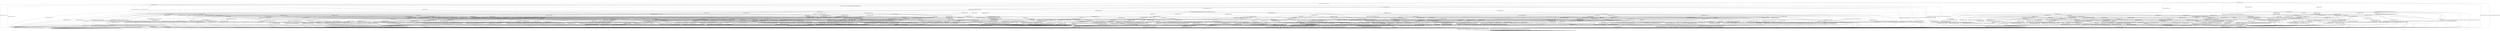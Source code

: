 digraph h22 {
s0 [label="s0"];
s1 [label="s1"];
s2 [label="s2"];
s6 [label="s6"];
s11 [label="s11"];
s13 [label="s13"];
s76 [label="s76"];
s78 [label="s78"];
s3 [label="s3"];
s4 [label="s4"];
s7 [label="s7"];
s8 [label="s8"];
s12 [label="s12"];
s14 [label="s14"];
s51 [label="s51"];
s72 [label="s72"];
s77 [label="s77"];
s79 [label="s79"];
s82 [label="s82"];
s83 [label="s83"];
s86 [label="s86"];
s87 [label="s87"];
s88 [label="s88"];
s5 [label="s5"];
s9 [label="s9"];
s15 [label="s15"];
s20 [label="s20"];
s22 [label="s22"];
s28 [label="s28"];
s32 [label="s32"];
s37 [label="s37"];
s39 [label="s39"];
s53 [label="s53"];
s80 [label="s80"];
s81 [label="s81"];
s84 [label="s84"];
s85 [label="s85"];
s90 [label="s90"];
s91 [label="s91"];
s92 [label="s92"];
s94 [label="s94"];
s97 [label="s97"];
s99 [label="s99"];
s107 [label="s107"];
s111 [label="s111"];
s10 [label="s10"];
s16 [label="s16"];
s17 [label="s17"];
s21 [label="s21"];
s23 [label="s23"];
s29 [label="s29"];
s30 [label="s30"];
s34 [label="s34"];
s38 [label="s38"];
s41 [label="s41"];
s43 [label="s43"];
s52 [label="s52"];
s55 [label="s55"];
s58 [label="s58"];
s62 [label="s62"];
s64 [label="s64"];
s89 [label="s89"];
s93 [label="s93"];
s95 [label="s95"];
s98 [label="s98"];
s108 [label="s108"];
s109 [label="s109"];
s110 [label="s110"];
s18 [label="s18"];
s19 [label="s19"];
s24 [label="s24"];
s25 [label="s25"];
s31 [label="s31"];
s33 [label="s33"];
s35 [label="s35"];
s40 [label="s40"];
s42 [label="s42"];
s44 [label="s44"];
s46 [label="s46"];
s47 [label="s47"];
s49 [label="s49"];
s54 [label="s54"];
s56 [label="s56"];
s59 [label="s59"];
s60 [label="s60"];
s63 [label="s63"];
s66 [label="s66"];
s73 [label="s73"];
s96 [label="s96"];
s100 [label="s100"];
s26 [label="s26"];
s36 [label="s36"];
s45 [label="s45"];
s48 [label="s48"];
s61 [label="s61"];
s65 [label="s65"];
s67 [label="s67"];
s68 [label="s68"];
s69 [label="s69"];
s74 [label="s74"];
s75 [label="s75"];
s101 [label="s101"];
s102 [label="s102"];
s103 [label="s103"];
s104 [label="s104"];
s105 [label="s105"];
s27 [label="s27"];
s50 [label="s50"];
s57 [label="s57"];
s70 [label="s70"];
s106 [label="s106"];
s71 [label="s71"];
s0 -> s1 [label="RSA_CLIENT_HELLO / HELLO_VERIFY_REQUEST"];
s0 -> s2 [label="RSA_CLIENT_KEY_EXCHANGE / TIMEOUT"];
s0 -> s11 [label="CHANGE_CIPHER_SPEC / TIMEOUT"];
s0 -> s13 [label="FINISHED / TIMEOUT"];
s0 -> s0 [label="APPLICATION / TIMEOUT"];
s0 -> s78 [label="CERTIFICATE / TIMEOUT"];
s0 -> s76 [label="EMPTY_CERTIFICATE / TIMEOUT"];
s0 -> s13 [label="CERTIFICATE_VERIFY / TIMEOUT"];
s0 -> s6 [label="Alert(WARNING,CLOSE_NOTIFY) / TIMEOUT"];
s0 -> s6 [label="Alert(FATAL,UNEXPECTED_MESSAGE) / TIMEOUT"];
s1 -> s3 [label="RSA_CLIENT_HELLO / SERVER_HELLO,CERTIFICATE,CERTIFICATE_REQUEST,SERVER_HELLO_DONE"];
s1 -> s4 [label="RSA_CLIENT_KEY_EXCHANGE / TIMEOUT"];
s1 -> s11 [label="CHANGE_CIPHER_SPEC / TIMEOUT"];
s1 -> s8 [label="FINISHED / TIMEOUT"];
s1 -> s1 [label="APPLICATION / TIMEOUT"];
s1 -> s51 [label="CERTIFICATE / TIMEOUT"];
s1 -> s14 [label="EMPTY_CERTIFICATE / TIMEOUT"];
s1 -> s8 [label="CERTIFICATE_VERIFY / TIMEOUT"];
s1 -> s6 [label="Alert(WARNING,CLOSE_NOTIFY) / Alert(WARNING,CLOSE_NOTIFY)"];
s1 -> s6 [label="Alert(FATAL,UNEXPECTED_MESSAGE) / TIMEOUT"];
s2 -> s79 [label="RSA_CLIENT_HELLO / TIMEOUT"];
s2 -> s13 [label="RSA_CLIENT_KEY_EXCHANGE / TIMEOUT"];
s2 -> s12 [label="CHANGE_CIPHER_SPEC / TIMEOUT"];
s2 -> s83 [label="FINISHED / TIMEOUT"];
s2 -> s2 [label="APPLICATION / TIMEOUT"];
s2 -> s77 [label="CERTIFICATE / TIMEOUT"];
s2 -> s77 [label="EMPTY_CERTIFICATE / TIMEOUT"];
s2 -> s72 [label="CERTIFICATE_VERIFY / TIMEOUT"];
s2 -> s6 [label="Alert(WARNING,CLOSE_NOTIFY) / TIMEOUT"];
s2 -> s6 [label="Alert(FATAL,UNEXPECTED_MESSAGE) / TIMEOUT"];
s6 -> s7 [label="RSA_CLIENT_HELLO / TIMEOUT"];
s6 -> s7 [label="RSA_CLIENT_KEY_EXCHANGE / TIMEOUT"];
s6 -> s7 [label="CHANGE_CIPHER_SPEC / TIMEOUT"];
s6 -> s7 [label="FINISHED / TIMEOUT"];
s6 -> s7 [label="APPLICATION / TIMEOUT"];
s6 -> s7 [label="CERTIFICATE / TIMEOUT"];
s6 -> s7 [label="EMPTY_CERTIFICATE / TIMEOUT"];
s6 -> s7 [label="CERTIFICATE_VERIFY / TIMEOUT"];
s6 -> s7 [label="Alert(WARNING,CLOSE_NOTIFY) / TIMEOUT"];
s6 -> s7 [label="Alert(FATAL,UNEXPECTED_MESSAGE) / TIMEOUT"];
s11 -> s11 [label="RSA_CLIENT_HELLO / TIMEOUT"];
s11 -> s11 [label="RSA_CLIENT_KEY_EXCHANGE / TIMEOUT"];
s11 -> s11 [label="CHANGE_CIPHER_SPEC / TIMEOUT"];
s11 -> s11 [label="FINISHED / TIMEOUT"];
s11 -> s11 [label="APPLICATION / TIMEOUT"];
s11 -> s11 [label="CERTIFICATE / TIMEOUT"];
s11 -> s11 [label="EMPTY_CERTIFICATE / TIMEOUT"];
s11 -> s11 [label="CERTIFICATE_VERIFY / TIMEOUT"];
s11 -> s11 [label="Alert(WARNING,CLOSE_NOTIFY) / TIMEOUT"];
s11 -> s11 [label="Alert(FATAL,UNEXPECTED_MESSAGE) / TIMEOUT"];
s13 -> s13 [label="RSA_CLIENT_HELLO / TIMEOUT"];
s13 -> s13 [label="RSA_CLIENT_KEY_EXCHANGE / TIMEOUT"];
s13 -> s11 [label="CHANGE_CIPHER_SPEC / TIMEOUT"];
s13 -> s13 [label="FINISHED / TIMEOUT"];
s13 -> s13 [label="APPLICATION / TIMEOUT"];
s13 -> s13 [label="CERTIFICATE / TIMEOUT"];
s13 -> s13 [label="EMPTY_CERTIFICATE / TIMEOUT"];
s13 -> s13 [label="CERTIFICATE_VERIFY / TIMEOUT"];
s13 -> s6 [label="Alert(WARNING,CLOSE_NOTIFY) / TIMEOUT"];
s13 -> s6 [label="Alert(FATAL,UNEXPECTED_MESSAGE) / TIMEOUT"];
s76 -> s86 [label="RSA_CLIENT_HELLO / TIMEOUT"];
s76 -> s77 [label="RSA_CLIENT_KEY_EXCHANGE / TIMEOUT"];
s76 -> s12 [label="CHANGE_CIPHER_SPEC / TIMEOUT"];
s76 -> s82 [label="FINISHED / TIMEOUT"];
s76 -> s76 [label="APPLICATION / TIMEOUT"];
s76 -> s13 [label="CERTIFICATE / TIMEOUT"];
s76 -> s13 [label="EMPTY_CERTIFICATE / TIMEOUT"];
s76 -> s87 [label="CERTIFICATE_VERIFY / TIMEOUT"];
s76 -> s6 [label="Alert(WARNING,CLOSE_NOTIFY) / TIMEOUT"];
s76 -> s6 [label="Alert(FATAL,UNEXPECTED_MESSAGE) / TIMEOUT"];
s78 -> s78 [label="RSA_CLIENT_HELLO / TIMEOUT"];
s78 -> s78 [label="RSA_CLIENT_KEY_EXCHANGE / TIMEOUT"];
s78 -> s11 [label="CHANGE_CIPHER_SPEC / TIMEOUT"];
s78 -> s88 [label="FINISHED / TIMEOUT"];
s78 -> s78 [label="APPLICATION / TIMEOUT"];
s78 -> s13 [label="CERTIFICATE / TIMEOUT"];
s78 -> s13 [label="EMPTY_CERTIFICATE / TIMEOUT"];
s78 -> s87 [label="CERTIFICATE_VERIFY / TIMEOUT"];
s78 -> s6 [label="Alert(WARNING,CLOSE_NOTIFY) / TIMEOUT"];
s78 -> s6 [label="Alert(FATAL,UNEXPECTED_MESSAGE) / TIMEOUT"];
s3 -> s6 [label="RSA_CLIENT_HELLO / Alert(FATAL,UNEXPECTED_MESSAGE)"];
s3 -> s15 [label="RSA_CLIENT_KEY_EXCHANGE / TIMEOUT"];
s3 -> s11 [label="CHANGE_CIPHER_SPEC / TIMEOUT"];
s3 -> s8 [label="FINISHED / TIMEOUT"];
s3 -> s3 [label="APPLICATION / TIMEOUT"];
s3 -> s107 [label="CERTIFICATE / TIMEOUT"];
s3 -> s9 [label="EMPTY_CERTIFICATE / TIMEOUT"];
s3 -> s8 [label="CERTIFICATE_VERIFY / TIMEOUT"];
s3 -> s6 [label="Alert(WARNING,CLOSE_NOTIFY) / Alert(WARNING,CLOSE_NOTIFY)"];
s3 -> s6 [label="Alert(FATAL,UNEXPECTED_MESSAGE) / TIMEOUT"];
s4 -> s37 [label="RSA_CLIENT_HELLO / TIMEOUT"];
s4 -> s8 [label="RSA_CLIENT_KEY_EXCHANGE / TIMEOUT"];
s4 -> s5 [label="CHANGE_CIPHER_SPEC / TIMEOUT"];
s4 -> s20 [label="FINISHED / TIMEOUT"];
s4 -> s4 [label="APPLICATION / TIMEOUT"];
s4 -> s28 [label="CERTIFICATE / TIMEOUT"];
s4 -> s28 [label="EMPTY_CERTIFICATE / TIMEOUT"];
s4 -> s32 [label="CERTIFICATE_VERIFY / TIMEOUT"];
s4 -> s6 [label="Alert(WARNING,CLOSE_NOTIFY) / Alert(WARNING,CLOSE_NOTIFY)"];
s4 -> s6 [label="Alert(FATAL,UNEXPECTED_MESSAGE) / TIMEOUT"];
s7 -> s7 [label="RSA_CLIENT_HELLO / SOCKET_CLOSED"];
s7 -> s7 [label="RSA_CLIENT_KEY_EXCHANGE / SOCKET_CLOSED"];
s7 -> s7 [label="CHANGE_CIPHER_SPEC / SOCKET_CLOSED"];
s7 -> s7 [label="FINISHED / SOCKET_CLOSED"];
s7 -> s7 [label="APPLICATION / SOCKET_CLOSED"];
s7 -> s7 [label="CERTIFICATE / SOCKET_CLOSED"];
s7 -> s7 [label="EMPTY_CERTIFICATE / SOCKET_CLOSED"];
s7 -> s7 [label="CERTIFICATE_VERIFY / SOCKET_CLOSED"];
s7 -> s7 [label="Alert(WARNING,CLOSE_NOTIFY) / SOCKET_CLOSED"];
s7 -> s7 [label="Alert(FATAL,UNEXPECTED_MESSAGE) / SOCKET_CLOSED"];
s8 -> s8 [label="RSA_CLIENT_HELLO / TIMEOUT"];
s8 -> s8 [label="RSA_CLIENT_KEY_EXCHANGE / TIMEOUT"];
s8 -> s11 [label="CHANGE_CIPHER_SPEC / TIMEOUT"];
s8 -> s8 [label="FINISHED / TIMEOUT"];
s8 -> s8 [label="APPLICATION / TIMEOUT"];
s8 -> s8 [label="CERTIFICATE / TIMEOUT"];
s8 -> s8 [label="EMPTY_CERTIFICATE / TIMEOUT"];
s8 -> s8 [label="CERTIFICATE_VERIFY / TIMEOUT"];
s8 -> s6 [label="Alert(WARNING,CLOSE_NOTIFY) / Alert(WARNING,CLOSE_NOTIFY)"];
s8 -> s6 [label="Alert(FATAL,UNEXPECTED_MESSAGE) / TIMEOUT"];
s12 -> s6 [label="RSA_CLIENT_HELLO / TIMEOUT"];
s12 -> s6 [label="RSA_CLIENT_KEY_EXCHANGE / TIMEOUT"];
s12 -> s11 [label="CHANGE_CIPHER_SPEC / TIMEOUT"];
s12 -> s6 [label="FINISHED / TIMEOUT"];
s12 -> s12 [label="APPLICATION / TIMEOUT"];
s12 -> s6 [label="CERTIFICATE / TIMEOUT"];
s12 -> s6 [label="EMPTY_CERTIFICATE / TIMEOUT"];
s12 -> s6 [label="CERTIFICATE_VERIFY / TIMEOUT"];
s12 -> s12 [label="Alert(WARNING,CLOSE_NOTIFY) / TIMEOUT"];
s12 -> s12 [label="Alert(FATAL,UNEXPECTED_MESSAGE) / TIMEOUT"];
s14 -> s39 [label="RSA_CLIENT_HELLO / TIMEOUT"];
s14 -> s28 [label="RSA_CLIENT_KEY_EXCHANGE / TIMEOUT"];
s14 -> s5 [label="CHANGE_CIPHER_SPEC / TIMEOUT"];
s14 -> s22 [label="FINISHED / TIMEOUT"];
s14 -> s14 [label="APPLICATION / TIMEOUT"];
s14 -> s8 [label="CERTIFICATE / TIMEOUT"];
s14 -> s8 [label="EMPTY_CERTIFICATE / TIMEOUT"];
s14 -> s53 [label="CERTIFICATE_VERIFY / TIMEOUT"];
s14 -> s6 [label="Alert(WARNING,CLOSE_NOTIFY) / Alert(WARNING,CLOSE_NOTIFY)"];
s14 -> s6 [label="Alert(FATAL,UNEXPECTED_MESSAGE) / TIMEOUT"];
s51 -> s51 [label="RSA_CLIENT_HELLO / TIMEOUT"];
s51 -> s111 [label="RSA_CLIENT_KEY_EXCHANGE / TIMEOUT"];
s51 -> s11 [label="CHANGE_CIPHER_SPEC / TIMEOUT"];
s51 -> s80 [label="FINISHED / TIMEOUT"];
s51 -> s51 [label="APPLICATION / TIMEOUT"];
s51 -> s8 [label="CERTIFICATE / TIMEOUT"];
s51 -> s8 [label="EMPTY_CERTIFICATE / TIMEOUT"];
s51 -> s53 [label="CERTIFICATE_VERIFY / TIMEOUT"];
s51 -> s6 [label="Alert(WARNING,CLOSE_NOTIFY) / Alert(WARNING,CLOSE_NOTIFY)"];
s51 -> s6 [label="Alert(FATAL,UNEXPECTED_MESSAGE) / TIMEOUT"];
s72 -> s91 [label="RSA_CLIENT_HELLO / TIMEOUT"];
s72 -> s13 [label="RSA_CLIENT_KEY_EXCHANGE / TIMEOUT"];
s72 -> s12 [label="CHANGE_CIPHER_SPEC / TIMEOUT"];
s72 -> s84 [label="FINISHED / TIMEOUT"];
s72 -> s72 [label="APPLICATION / TIMEOUT"];
s72 -> s81 [label="CERTIFICATE / TIMEOUT"];
s72 -> s81 [label="EMPTY_CERTIFICATE / TIMEOUT"];
s72 -> s13 [label="CERTIFICATE_VERIFY / TIMEOUT"];
s72 -> s6 [label="Alert(WARNING,CLOSE_NOTIFY) / TIMEOUT"];
s72 -> s6 [label="Alert(FATAL,UNEXPECTED_MESSAGE) / TIMEOUT"];
s77 -> s97 [label="RSA_CLIENT_HELLO / TIMEOUT"];
s77 -> s13 [label="RSA_CLIENT_KEY_EXCHANGE / TIMEOUT"];
s77 -> s12 [label="CHANGE_CIPHER_SPEC / TIMEOUT"];
s77 -> s85 [label="FINISHED / TIMEOUT"];
s77 -> s77 [label="APPLICATION / TIMEOUT"];
s77 -> s13 [label="CERTIFICATE / TIMEOUT"];
s77 -> s13 [label="EMPTY_CERTIFICATE / TIMEOUT"];
s77 -> s81 [label="CERTIFICATE_VERIFY / TIMEOUT"];
s77 -> s6 [label="Alert(WARNING,CLOSE_NOTIFY) / TIMEOUT"];
s77 -> s6 [label="Alert(FATAL,UNEXPECTED_MESSAGE) / TIMEOUT"];
s79 -> s13 [label="RSA_CLIENT_HELLO / TIMEOUT"];
s79 -> s13 [label="RSA_CLIENT_KEY_EXCHANGE / TIMEOUT"];
s79 -> s12 [label="CHANGE_CIPHER_SPEC / TIMEOUT"];
s79 -> s92 [label="FINISHED / TIMEOUT"];
s79 -> s79 [label="APPLICATION / TIMEOUT"];
s79 -> s97 [label="CERTIFICATE / TIMEOUT"];
s79 -> s97 [label="EMPTY_CERTIFICATE / TIMEOUT"];
s79 -> s91 [label="CERTIFICATE_VERIFY / TIMEOUT"];
s79 -> s6 [label="Alert(WARNING,CLOSE_NOTIFY) / TIMEOUT"];
s79 -> s6 [label="Alert(FATAL,UNEXPECTED_MESSAGE) / TIMEOUT"];
s82 -> s94 [label="RSA_CLIENT_HELLO / TIMEOUT"];
s82 -> s85 [label="RSA_CLIENT_KEY_EXCHANGE / TIMEOUT"];
s82 -> s12 [label="CHANGE_CIPHER_SPEC / TIMEOUT"];
s82 -> s13 [label="FINISHED / TIMEOUT"];
s82 -> s82 [label="APPLICATION / TIMEOUT"];
s82 -> s13 [label="CERTIFICATE / TIMEOUT"];
s82 -> s13 [label="EMPTY_CERTIFICATE / TIMEOUT"];
s82 -> s90 [label="CERTIFICATE_VERIFY / TIMEOUT"];
s82 -> s6 [label="Alert(WARNING,CLOSE_NOTIFY) / TIMEOUT"];
s82 -> s6 [label="Alert(FATAL,UNEXPECTED_MESSAGE) / TIMEOUT"];
s83 -> s92 [label="RSA_CLIENT_HELLO / TIMEOUT"];
s83 -> s13 [label="RSA_CLIENT_KEY_EXCHANGE / TIMEOUT"];
s83 -> s12 [label="CHANGE_CIPHER_SPEC / TIMEOUT"];
s83 -> s13 [label="FINISHED / TIMEOUT"];
s83 -> s83 [label="APPLICATION / TIMEOUT"];
s83 -> s85 [label="CERTIFICATE / TIMEOUT"];
s83 -> s85 [label="EMPTY_CERTIFICATE / TIMEOUT"];
s83 -> s84 [label="CERTIFICATE_VERIFY / TIMEOUT"];
s83 -> s6 [label="Alert(WARNING,CLOSE_NOTIFY) / TIMEOUT"];
s83 -> s6 [label="Alert(FATAL,UNEXPECTED_MESSAGE) / TIMEOUT"];
s86 -> s13 [label="RSA_CLIENT_HELLO / TIMEOUT"];
s86 -> s97 [label="RSA_CLIENT_KEY_EXCHANGE / TIMEOUT"];
s86 -> s12 [label="CHANGE_CIPHER_SPEC / TIMEOUT"];
s86 -> s94 [label="FINISHED / TIMEOUT"];
s86 -> s86 [label="APPLICATION / TIMEOUT"];
s86 -> s13 [label="CERTIFICATE / TIMEOUT"];
s86 -> s13 [label="EMPTY_CERTIFICATE / TIMEOUT"];
s86 -> s99 [label="CERTIFICATE_VERIFY / TIMEOUT"];
s86 -> s6 [label="Alert(WARNING,CLOSE_NOTIFY) / TIMEOUT"];
s86 -> s6 [label="Alert(FATAL,UNEXPECTED_MESSAGE) / TIMEOUT"];
s87 -> s99 [label="RSA_CLIENT_HELLO / TIMEOUT"];
s87 -> s81 [label="RSA_CLIENT_KEY_EXCHANGE / TIMEOUT"];
s87 -> s12 [label="CHANGE_CIPHER_SPEC / TIMEOUT"];
s87 -> s90 [label="FINISHED / TIMEOUT"];
s87 -> s87 [label="APPLICATION / TIMEOUT"];
s87 -> s13 [label="CERTIFICATE / TIMEOUT"];
s87 -> s13 [label="EMPTY_CERTIFICATE / TIMEOUT"];
s87 -> s13 [label="CERTIFICATE_VERIFY / TIMEOUT"];
s87 -> s6 [label="Alert(WARNING,CLOSE_NOTIFY) / TIMEOUT"];
s87 -> s6 [label="Alert(FATAL,UNEXPECTED_MESSAGE) / TIMEOUT"];
s88 -> s88 [label="RSA_CLIENT_HELLO / TIMEOUT"];
s88 -> s88 [label="RSA_CLIENT_KEY_EXCHANGE / TIMEOUT"];
s88 -> s11 [label="CHANGE_CIPHER_SPEC / TIMEOUT"];
s88 -> s13 [label="FINISHED / TIMEOUT"];
s88 -> s88 [label="APPLICATION / TIMEOUT"];
s88 -> s13 [label="CERTIFICATE / TIMEOUT"];
s88 -> s13 [label="EMPTY_CERTIFICATE / TIMEOUT"];
s88 -> s90 [label="CERTIFICATE_VERIFY / TIMEOUT"];
s88 -> s6 [label="Alert(WARNING,CLOSE_NOTIFY) / TIMEOUT"];
s88 -> s6 [label="Alert(FATAL,UNEXPECTED_MESSAGE) / TIMEOUT"];
s5 -> s6 [label="RSA_CLIENT_HELLO / Alert(FATAL,UNEXPECTED_MESSAGE)"];
s5 -> s6 [label="RSA_CLIENT_KEY_EXCHANGE / Alert(FATAL,UNEXPECTED_MESSAGE)"];
s5 -> s11 [label="CHANGE_CIPHER_SPEC / TIMEOUT"];
s5 -> s6 [label="FINISHED / Alert(FATAL,UNEXPECTED_MESSAGE)"];
s5 -> s5 [label="APPLICATION / TIMEOUT"];
s5 -> s6 [label="CERTIFICATE / Alert(FATAL,UNEXPECTED_MESSAGE)"];
s5 -> s6 [label="EMPTY_CERTIFICATE / Alert(FATAL,UNEXPECTED_MESSAGE)"];
s5 -> s6 [label="CERTIFICATE_VERIFY / Alert(FATAL,UNEXPECTED_MESSAGE)"];
s5 -> s5 [label="Alert(WARNING,CLOSE_NOTIFY) / TIMEOUT"];
s5 -> s5 [label="Alert(FATAL,UNEXPECTED_MESSAGE) / TIMEOUT"];
s9 -> s38 [label="RSA_CLIENT_HELLO / TIMEOUT"];
s9 -> s29 [label="RSA_CLIENT_KEY_EXCHANGE / TIMEOUT"];
s9 -> s10 [label="CHANGE_CIPHER_SPEC / TIMEOUT"];
s9 -> s21 [label="FINISHED / TIMEOUT"];
s9 -> s9 [label="APPLICATION / TIMEOUT"];
s9 -> s8 [label="CERTIFICATE / TIMEOUT"];
s9 -> s8 [label="EMPTY_CERTIFICATE / TIMEOUT"];
s9 -> s52 [label="CERTIFICATE_VERIFY / TIMEOUT"];
s9 -> s6 [label="Alert(WARNING,CLOSE_NOTIFY) / Alert(WARNING,CLOSE_NOTIFY)"];
s9 -> s6 [label="Alert(FATAL,UNEXPECTED_MESSAGE) / TIMEOUT"];
s15 -> s37 [label="RSA_CLIENT_HELLO / TIMEOUT"];
s15 -> s8 [label="RSA_CLIENT_KEY_EXCHANGE / TIMEOUT"];
s15 -> s16 [label="CHANGE_CIPHER_SPEC / TIMEOUT"];
s15 -> s20 [label="FINISHED / TIMEOUT"];
s15 -> s15 [label="APPLICATION / TIMEOUT"];
s15 -> s23 [label="CERTIFICATE / TIMEOUT"];
s15 -> s29 [label="EMPTY_CERTIFICATE / TIMEOUT"];
s15 -> s17 [label="CERTIFICATE_VERIFY / TIMEOUT"];
s15 -> s6 [label="Alert(WARNING,CLOSE_NOTIFY) / Alert(WARNING,CLOSE_NOTIFY)"];
s15 -> s6 [label="Alert(FATAL,UNEXPECTED_MESSAGE) / TIMEOUT"];
s20 -> s41 [label="RSA_CLIENT_HELLO / TIMEOUT"];
s20 -> s8 [label="RSA_CLIENT_KEY_EXCHANGE / TIMEOUT"];
s20 -> s5 [label="CHANGE_CIPHER_SPEC / TIMEOUT"];
s20 -> s8 [label="FINISHED / TIMEOUT"];
s20 -> s20 [label="APPLICATION / TIMEOUT"];
s20 -> s30 [label="CERTIFICATE / TIMEOUT"];
s20 -> s30 [label="EMPTY_CERTIFICATE / TIMEOUT"];
s20 -> s34 [label="CERTIFICATE_VERIFY / TIMEOUT"];
s20 -> s6 [label="Alert(WARNING,CLOSE_NOTIFY) / Alert(WARNING,CLOSE_NOTIFY)"];
s20 -> s6 [label="Alert(FATAL,UNEXPECTED_MESSAGE) / TIMEOUT"];
s22 -> s43 [label="RSA_CLIENT_HELLO / TIMEOUT"];
s22 -> s30 [label="RSA_CLIENT_KEY_EXCHANGE / TIMEOUT"];
s22 -> s5 [label="CHANGE_CIPHER_SPEC / TIMEOUT"];
s22 -> s8 [label="FINISHED / TIMEOUT"];
s22 -> s22 [label="APPLICATION / TIMEOUT"];
s22 -> s8 [label="CERTIFICATE / TIMEOUT"];
s22 -> s8 [label="EMPTY_CERTIFICATE / TIMEOUT"];
s22 -> s55 [label="CERTIFICATE_VERIFY / TIMEOUT"];
s22 -> s6 [label="Alert(WARNING,CLOSE_NOTIFY) / Alert(WARNING,CLOSE_NOTIFY)"];
s22 -> s6 [label="Alert(FATAL,UNEXPECTED_MESSAGE) / TIMEOUT"];
s28 -> s44 [label="RSA_CLIENT_HELLO / TIMEOUT"];
s28 -> s8 [label="RSA_CLIENT_KEY_EXCHANGE / TIMEOUT"];
s28 -> s5 [label="CHANGE_CIPHER_SPEC / TIMEOUT"];
s28 -> s30 [label="FINISHED / TIMEOUT"];
s28 -> s28 [label="APPLICATION / TIMEOUT"];
s28 -> s8 [label="CERTIFICATE / TIMEOUT"];
s28 -> s8 [label="EMPTY_CERTIFICATE / TIMEOUT"];
s28 -> s58 [label="CERTIFICATE_VERIFY / TIMEOUT"];
s28 -> s6 [label="Alert(WARNING,CLOSE_NOTIFY) / Alert(WARNING,CLOSE_NOTIFY)"];
s28 -> s6 [label="Alert(FATAL,UNEXPECTED_MESSAGE) / TIMEOUT"];
s32 -> s62 [label="RSA_CLIENT_HELLO / TIMEOUT"];
s32 -> s8 [label="RSA_CLIENT_KEY_EXCHANGE / TIMEOUT"];
s32 -> s5 [label="CHANGE_CIPHER_SPEC / TIMEOUT"];
s32 -> s34 [label="FINISHED / TIMEOUT"];
s32 -> s32 [label="APPLICATION / TIMEOUT"];
s32 -> s58 [label="CERTIFICATE / TIMEOUT"];
s32 -> s58 [label="EMPTY_CERTIFICATE / TIMEOUT"];
s32 -> s8 [label="CERTIFICATE_VERIFY / TIMEOUT"];
s32 -> s6 [label="Alert(WARNING,CLOSE_NOTIFY) / Alert(WARNING,CLOSE_NOTIFY)"];
s32 -> s6 [label="Alert(FATAL,UNEXPECTED_MESSAGE) / TIMEOUT"];
s37 -> s8 [label="RSA_CLIENT_HELLO / TIMEOUT"];
s37 -> s8 [label="RSA_CLIENT_KEY_EXCHANGE / TIMEOUT"];
s37 -> s5 [label="CHANGE_CIPHER_SPEC / TIMEOUT"];
s37 -> s41 [label="FINISHED / TIMEOUT"];
s37 -> s37 [label="APPLICATION / TIMEOUT"];
s37 -> s44 [label="CERTIFICATE / TIMEOUT"];
s37 -> s44 [label="EMPTY_CERTIFICATE / TIMEOUT"];
s37 -> s62 [label="CERTIFICATE_VERIFY / TIMEOUT"];
s37 -> s6 [label="Alert(WARNING,CLOSE_NOTIFY) / Alert(WARNING,CLOSE_NOTIFY)"];
s37 -> s6 [label="Alert(FATAL,UNEXPECTED_MESSAGE) / TIMEOUT"];
s39 -> s8 [label="RSA_CLIENT_HELLO / TIMEOUT"];
s39 -> s44 [label="RSA_CLIENT_KEY_EXCHANGE / TIMEOUT"];
s39 -> s5 [label="CHANGE_CIPHER_SPEC / TIMEOUT"];
s39 -> s43 [label="FINISHED / TIMEOUT"];
s39 -> s39 [label="APPLICATION / TIMEOUT"];
s39 -> s8 [label="CERTIFICATE / TIMEOUT"];
s39 -> s8 [label="EMPTY_CERTIFICATE / TIMEOUT"];
s39 -> s64 [label="CERTIFICATE_VERIFY / TIMEOUT"];
s39 -> s6 [label="Alert(WARNING,CLOSE_NOTIFY) / Alert(WARNING,CLOSE_NOTIFY)"];
s39 -> s6 [label="Alert(FATAL,UNEXPECTED_MESSAGE) / TIMEOUT"];
s53 -> s64 [label="RSA_CLIENT_HELLO / TIMEOUT"];
s53 -> s58 [label="RSA_CLIENT_KEY_EXCHANGE / TIMEOUT"];
s53 -> s5 [label="CHANGE_CIPHER_SPEC / TIMEOUT"];
s53 -> s55 [label="FINISHED / TIMEOUT"];
s53 -> s53 [label="APPLICATION / TIMEOUT"];
s53 -> s8 [label="CERTIFICATE / TIMEOUT"];
s53 -> s8 [label="EMPTY_CERTIFICATE / TIMEOUT"];
s53 -> s8 [label="CERTIFICATE_VERIFY / TIMEOUT"];
s53 -> s6 [label="Alert(WARNING,CLOSE_NOTIFY) / Alert(WARNING,CLOSE_NOTIFY)"];
s53 -> s6 [label="Alert(FATAL,UNEXPECTED_MESSAGE) / TIMEOUT"];
s80 -> s80 [label="RSA_CLIENT_HELLO / TIMEOUT"];
s80 -> s108 [label="RSA_CLIENT_KEY_EXCHANGE / TIMEOUT"];
s80 -> s11 [label="CHANGE_CIPHER_SPEC / TIMEOUT"];
s80 -> s8 [label="FINISHED / TIMEOUT"];
s80 -> s80 [label="APPLICATION / TIMEOUT"];
s80 -> s8 [label="CERTIFICATE / TIMEOUT"];
s80 -> s8 [label="EMPTY_CERTIFICATE / TIMEOUT"];
s80 -> s55 [label="CERTIFICATE_VERIFY / TIMEOUT"];
s80 -> s6 [label="Alert(WARNING,CLOSE_NOTIFY) / Alert(WARNING,CLOSE_NOTIFY)"];
s80 -> s6 [label="Alert(FATAL,UNEXPECTED_MESSAGE) / TIMEOUT"];
s81 -> s93 [label="RSA_CLIENT_HELLO / TIMEOUT"];
s81 -> s13 [label="RSA_CLIENT_KEY_EXCHANGE / TIMEOUT"];
s81 -> s12 [label="CHANGE_CIPHER_SPEC / TIMEOUT"];
s81 -> s89 [label="FINISHED / TIMEOUT"];
s81 -> s81 [label="APPLICATION / TIMEOUT"];
s81 -> s13 [label="CERTIFICATE / TIMEOUT"];
s81 -> s13 [label="EMPTY_CERTIFICATE / TIMEOUT"];
s81 -> s13 [label="CERTIFICATE_VERIFY / TIMEOUT"];
s81 -> s6 [label="Alert(WARNING,CLOSE_NOTIFY) / TIMEOUT"];
s81 -> s6 [label="Alert(FATAL,UNEXPECTED_MESSAGE) / TIMEOUT"];
s84 -> s95 [label="RSA_CLIENT_HELLO / TIMEOUT"];
s84 -> s13 [label="RSA_CLIENT_KEY_EXCHANGE / TIMEOUT"];
s84 -> s12 [label="CHANGE_CIPHER_SPEC / TIMEOUT"];
s84 -> s13 [label="FINISHED / TIMEOUT"];
s84 -> s84 [label="APPLICATION / TIMEOUT"];
s84 -> s89 [label="CERTIFICATE / TIMEOUT"];
s84 -> s89 [label="EMPTY_CERTIFICATE / TIMEOUT"];
s84 -> s13 [label="CERTIFICATE_VERIFY / TIMEOUT"];
s84 -> s6 [label="Alert(WARNING,CLOSE_NOTIFY) / TIMEOUT"];
s84 -> s6 [label="Alert(FATAL,UNEXPECTED_MESSAGE) / TIMEOUT"];
s85 -> s98 [label="RSA_CLIENT_HELLO / TIMEOUT"];
s85 -> s13 [label="RSA_CLIENT_KEY_EXCHANGE / TIMEOUT"];
s85 -> s12 [label="CHANGE_CIPHER_SPEC / TIMEOUT"];
s85 -> s13 [label="FINISHED / TIMEOUT"];
s85 -> s85 [label="APPLICATION / TIMEOUT"];
s85 -> s13 [label="CERTIFICATE / TIMEOUT"];
s85 -> s13 [label="EMPTY_CERTIFICATE / TIMEOUT"];
s85 -> s89 [label="CERTIFICATE_VERIFY / TIMEOUT"];
s85 -> s6 [label="Alert(WARNING,CLOSE_NOTIFY) / TIMEOUT"];
s85 -> s6 [label="Alert(FATAL,UNEXPECTED_MESSAGE) / TIMEOUT"];
s90 -> s94 [label="RSA_CLIENT_HELLO / TIMEOUT"];
s90 -> s89 [label="RSA_CLIENT_KEY_EXCHANGE / TIMEOUT"];
s90 -> s12 [label="CHANGE_CIPHER_SPEC / TIMEOUT"];
s90 -> s13 [label="FINISHED / TIMEOUT"];
s90 -> s90 [label="APPLICATION / TIMEOUT"];
s90 -> s13 [label="CERTIFICATE / TIMEOUT"];
s90 -> s13 [label="EMPTY_CERTIFICATE / TIMEOUT"];
s90 -> s13 [label="CERTIFICATE_VERIFY / TIMEOUT"];
s90 -> s6 [label="Alert(WARNING,CLOSE_NOTIFY) / TIMEOUT"];
s90 -> s6 [label="Alert(FATAL,UNEXPECTED_MESSAGE) / TIMEOUT"];
s91 -> s13 [label="RSA_CLIENT_HELLO / TIMEOUT"];
s91 -> s13 [label="RSA_CLIENT_KEY_EXCHANGE / TIMEOUT"];
s91 -> s12 [label="CHANGE_CIPHER_SPEC / TIMEOUT"];
s91 -> s95 [label="FINISHED / TIMEOUT"];
s91 -> s91 [label="APPLICATION / TIMEOUT"];
s91 -> s93 [label="CERTIFICATE / TIMEOUT"];
s91 -> s93 [label="EMPTY_CERTIFICATE / TIMEOUT"];
s91 -> s13 [label="CERTIFICATE_VERIFY / TIMEOUT"];
s91 -> s6 [label="Alert(WARNING,CLOSE_NOTIFY) / TIMEOUT"];
s91 -> s6 [label="Alert(FATAL,UNEXPECTED_MESSAGE) / TIMEOUT"];
s92 -> s13 [label="RSA_CLIENT_HELLO / TIMEOUT"];
s92 -> s13 [label="RSA_CLIENT_KEY_EXCHANGE / TIMEOUT"];
s92 -> s12 [label="CHANGE_CIPHER_SPEC / TIMEOUT"];
s92 -> s13 [label="FINISHED / TIMEOUT"];
s92 -> s92 [label="APPLICATION / TIMEOUT"];
s92 -> s98 [label="CERTIFICATE / TIMEOUT"];
s92 -> s98 [label="EMPTY_CERTIFICATE / TIMEOUT"];
s92 -> s95 [label="CERTIFICATE_VERIFY / TIMEOUT"];
s92 -> s6 [label="Alert(WARNING,CLOSE_NOTIFY) / TIMEOUT"];
s92 -> s6 [label="Alert(FATAL,UNEXPECTED_MESSAGE) / TIMEOUT"];
s94 -> s13 [label="RSA_CLIENT_HELLO / TIMEOUT"];
s94 -> s98 [label="RSA_CLIENT_KEY_EXCHANGE / TIMEOUT"];
s94 -> s12 [label="CHANGE_CIPHER_SPEC / TIMEOUT"];
s94 -> s13 [label="FINISHED / TIMEOUT"];
s94 -> s94 [label="APPLICATION / TIMEOUT"];
s94 -> s13 [label="CERTIFICATE / TIMEOUT"];
s94 -> s13 [label="EMPTY_CERTIFICATE / TIMEOUT"];
s94 -> s94 [label="CERTIFICATE_VERIFY / TIMEOUT"];
s94 -> s6 [label="Alert(WARNING,CLOSE_NOTIFY) / TIMEOUT"];
s94 -> s6 [label="Alert(FATAL,UNEXPECTED_MESSAGE) / TIMEOUT"];
s97 -> s13 [label="RSA_CLIENT_HELLO / TIMEOUT"];
s97 -> s13 [label="RSA_CLIENT_KEY_EXCHANGE / TIMEOUT"];
s97 -> s12 [label="CHANGE_CIPHER_SPEC / TIMEOUT"];
s97 -> s98 [label="FINISHED / TIMEOUT"];
s97 -> s97 [label="APPLICATION / TIMEOUT"];
s97 -> s13 [label="CERTIFICATE / TIMEOUT"];
s97 -> s13 [label="EMPTY_CERTIFICATE / TIMEOUT"];
s97 -> s93 [label="CERTIFICATE_VERIFY / TIMEOUT"];
s97 -> s6 [label="Alert(WARNING,CLOSE_NOTIFY) / TIMEOUT"];
s97 -> s6 [label="Alert(FATAL,UNEXPECTED_MESSAGE) / TIMEOUT"];
s99 -> s13 [label="RSA_CLIENT_HELLO / TIMEOUT"];
s99 -> s93 [label="RSA_CLIENT_KEY_EXCHANGE / TIMEOUT"];
s99 -> s12 [label="CHANGE_CIPHER_SPEC / TIMEOUT"];
s99 -> s94 [label="FINISHED / TIMEOUT"];
s99 -> s99 [label="APPLICATION / TIMEOUT"];
s99 -> s13 [label="CERTIFICATE / TIMEOUT"];
s99 -> s13 [label="EMPTY_CERTIFICATE / TIMEOUT"];
s99 -> s13 [label="CERTIFICATE_VERIFY / TIMEOUT"];
s99 -> s6 [label="Alert(WARNING,CLOSE_NOTIFY) / TIMEOUT"];
s99 -> s6 [label="Alert(FATAL,UNEXPECTED_MESSAGE) / TIMEOUT"];
s107 -> s51 [label="RSA_CLIENT_HELLO / TIMEOUT"];
s107 -> s109 [label="RSA_CLIENT_KEY_EXCHANGE / TIMEOUT"];
s107 -> s11 [label="CHANGE_CIPHER_SPEC / TIMEOUT"];
s107 -> s80 [label="FINISHED / TIMEOUT"];
s107 -> s107 [label="APPLICATION / TIMEOUT"];
s107 -> s8 [label="CERTIFICATE / TIMEOUT"];
s107 -> s8 [label="EMPTY_CERTIFICATE / TIMEOUT"];
s107 -> s110 [label="CERTIFICATE_VERIFY / TIMEOUT"];
s107 -> s6 [label="Alert(WARNING,CLOSE_NOTIFY) / Alert(WARNING,CLOSE_NOTIFY)"];
s107 -> s6 [label="Alert(FATAL,UNEXPECTED_MESSAGE) / TIMEOUT"];
s111 -> s111 [label="RSA_CLIENT_HELLO / TIMEOUT"];
s111 -> s8 [label="RSA_CLIENT_KEY_EXCHANGE / TIMEOUT"];
s111 -> s11 [label="CHANGE_CIPHER_SPEC / TIMEOUT"];
s111 -> s108 [label="FINISHED / TIMEOUT"];
s111 -> s111 [label="APPLICATION / TIMEOUT"];
s111 -> s8 [label="CERTIFICATE / TIMEOUT"];
s111 -> s8 [label="EMPTY_CERTIFICATE / TIMEOUT"];
s111 -> s58 [label="CERTIFICATE_VERIFY / TIMEOUT"];
s111 -> s6 [label="Alert(WARNING,CLOSE_NOTIFY) / Alert(WARNING,CLOSE_NOTIFY)"];
s111 -> s6 [label="Alert(FATAL,UNEXPECTED_MESSAGE) / TIMEOUT"];
s10 -> s6 [label="RSA_CLIENT_HELLO / Alert(FATAL,BAD_CERTIFICATE)"];
s10 -> s6 [label="RSA_CLIENT_KEY_EXCHANGE / Alert(FATAL,BAD_CERTIFICATE)"];
s10 -> s11 [label="CHANGE_CIPHER_SPEC / TIMEOUT"];
s10 -> s6 [label="FINISHED / Alert(FATAL,BAD_CERTIFICATE)"];
s10 -> s10 [label="APPLICATION / TIMEOUT"];
s10 -> s6 [label="CERTIFICATE / Alert(FATAL,BAD_CERTIFICATE)"];
s10 -> s6 [label="EMPTY_CERTIFICATE / Alert(FATAL,BAD_CERTIFICATE)"];
s10 -> s6 [label="CERTIFICATE_VERIFY / Alert(FATAL,BAD_CERTIFICATE)"];
s10 -> s10 [label="Alert(WARNING,CLOSE_NOTIFY) / TIMEOUT"];
s10 -> s10 [label="Alert(FATAL,UNEXPECTED_MESSAGE) / TIMEOUT"];
s16 -> s40 [label="RSA_CLIENT_HELLO / TIMEOUT"];
s16 -> s8 [label="RSA_CLIENT_KEY_EXCHANGE / TIMEOUT"];
s16 -> s11 [label="CHANGE_CIPHER_SPEC / TIMEOUT"];
s16 -> s18 [label="FINISHED / CHANGE_CIPHER_SPEC,FINISHED,CHANGE_CIPHER_SPEC,FINISHED"];
s16 -> s16 [label="APPLICATION / TIMEOUT"];
s16 -> s24 [label="CERTIFICATE / TIMEOUT"];
s16 -> s100 [label="EMPTY_CERTIFICATE / TIMEOUT"];
s16 -> s73 [label="CERTIFICATE_VERIFY / TIMEOUT"];
s16 -> s16 [label="Alert(WARNING,CLOSE_NOTIFY) / TIMEOUT"];
s16 -> s16 [label="Alert(FATAL,UNEXPECTED_MESSAGE) / TIMEOUT"];
s17 -> s17 [label="RSA_CLIENT_HELLO / TIMEOUT"];
s17 -> s8 [label="RSA_CLIENT_KEY_EXCHANGE / TIMEOUT"];
s17 -> s19 [label="CHANGE_CIPHER_SPEC / TIMEOUT"];
s17 -> s25 [label="FINISHED / TIMEOUT"];
s17 -> s17 [label="APPLICATION / TIMEOUT"];
s17 -> s33 [label="CERTIFICATE / TIMEOUT"];
s17 -> s33 [label="EMPTY_CERTIFICATE / TIMEOUT"];
s17 -> s8 [label="CERTIFICATE_VERIFY / TIMEOUT"];
s17 -> s6 [label="Alert(WARNING,CLOSE_NOTIFY) / Alert(WARNING,CLOSE_NOTIFY)"];
s17 -> s6 [label="Alert(FATAL,UNEXPECTED_MESSAGE) / TIMEOUT"];
s21 -> s42 [label="RSA_CLIENT_HELLO / TIMEOUT"];
s21 -> s31 [label="RSA_CLIENT_KEY_EXCHANGE / TIMEOUT"];
s21 -> s10 [label="CHANGE_CIPHER_SPEC / TIMEOUT"];
s21 -> s8 [label="FINISHED / TIMEOUT"];
s21 -> s21 [label="APPLICATION / TIMEOUT"];
s21 -> s8 [label="CERTIFICATE / TIMEOUT"];
s21 -> s8 [label="EMPTY_CERTIFICATE / TIMEOUT"];
s21 -> s54 [label="CERTIFICATE_VERIFY / TIMEOUT"];
s21 -> s6 [label="Alert(WARNING,CLOSE_NOTIFY) / Alert(WARNING,CLOSE_NOTIFY)"];
s21 -> s6 [label="Alert(FATAL,UNEXPECTED_MESSAGE) / TIMEOUT"];
s23 -> s44 [label="RSA_CLIENT_HELLO / TIMEOUT"];
s23 -> s8 [label="RSA_CLIENT_KEY_EXCHANGE / TIMEOUT"];
s23 -> s35 [label="CHANGE_CIPHER_SPEC / TIMEOUT"];
s23 -> s30 [label="FINISHED / TIMEOUT"];
s23 -> s23 [label="APPLICATION / TIMEOUT"];
s23 -> s8 [label="CERTIFICATE / TIMEOUT"];
s23 -> s8 [label="EMPTY_CERTIFICATE / TIMEOUT"];
s23 -> s56 [label="CERTIFICATE_VERIFY / TIMEOUT"];
s23 -> s6 [label="Alert(WARNING,CLOSE_NOTIFY) / Alert(WARNING,CLOSE_NOTIFY)"];
s23 -> s6 [label="Alert(FATAL,UNEXPECTED_MESSAGE) / TIMEOUT"];
s29 -> s46 [label="RSA_CLIENT_HELLO / TIMEOUT"];
s29 -> s8 [label="RSA_CLIENT_KEY_EXCHANGE / TIMEOUT"];
s29 -> s10 [label="CHANGE_CIPHER_SPEC / TIMEOUT"];
s29 -> s31 [label="FINISHED / TIMEOUT"];
s29 -> s29 [label="APPLICATION / TIMEOUT"];
s29 -> s8 [label="CERTIFICATE / TIMEOUT"];
s29 -> s8 [label="EMPTY_CERTIFICATE / TIMEOUT"];
s29 -> s59 [label="CERTIFICATE_VERIFY / TIMEOUT"];
s29 -> s6 [label="Alert(WARNING,CLOSE_NOTIFY) / Alert(WARNING,CLOSE_NOTIFY)"];
s29 -> s6 [label="Alert(FATAL,UNEXPECTED_MESSAGE) / TIMEOUT"];
s30 -> s47 [label="RSA_CLIENT_HELLO / TIMEOUT"];
s30 -> s8 [label="RSA_CLIENT_KEY_EXCHANGE / TIMEOUT"];
s30 -> s5 [label="CHANGE_CIPHER_SPEC / TIMEOUT"];
s30 -> s8 [label="FINISHED / TIMEOUT"];
s30 -> s30 [label="APPLICATION / TIMEOUT"];
s30 -> s8 [label="CERTIFICATE / TIMEOUT"];
s30 -> s8 [label="EMPTY_CERTIFICATE / TIMEOUT"];
s30 -> s60 [label="CERTIFICATE_VERIFY / TIMEOUT"];
s30 -> s6 [label="Alert(WARNING,CLOSE_NOTIFY) / Alert(WARNING,CLOSE_NOTIFY)"];
s30 -> s6 [label="Alert(FATAL,UNEXPECTED_MESSAGE) / TIMEOUT"];
s34 -> s49 [label="RSA_CLIENT_HELLO / TIMEOUT"];
s34 -> s8 [label="RSA_CLIENT_KEY_EXCHANGE / TIMEOUT"];
s34 -> s5 [label="CHANGE_CIPHER_SPEC / TIMEOUT"];
s34 -> s8 [label="FINISHED / TIMEOUT"];
s34 -> s34 [label="APPLICATION / TIMEOUT"];
s34 -> s60 [label="CERTIFICATE / TIMEOUT"];
s34 -> s60 [label="EMPTY_CERTIFICATE / TIMEOUT"];
s34 -> s8 [label="CERTIFICATE_VERIFY / TIMEOUT"];
s34 -> s6 [label="Alert(WARNING,CLOSE_NOTIFY) / Alert(WARNING,CLOSE_NOTIFY)"];
s34 -> s6 [label="Alert(FATAL,UNEXPECTED_MESSAGE) / TIMEOUT"];
s38 -> s8 [label="RSA_CLIENT_HELLO / TIMEOUT"];
s38 -> s46 [label="RSA_CLIENT_KEY_EXCHANGE / TIMEOUT"];
s38 -> s10 [label="CHANGE_CIPHER_SPEC / TIMEOUT"];
s38 -> s42 [label="FINISHED / TIMEOUT"];
s38 -> s38 [label="APPLICATION / TIMEOUT"];
s38 -> s8 [label="CERTIFICATE / TIMEOUT"];
s38 -> s8 [label="EMPTY_CERTIFICATE / TIMEOUT"];
s38 -> s63 [label="CERTIFICATE_VERIFY / TIMEOUT"];
s38 -> s6 [label="Alert(WARNING,CLOSE_NOTIFY) / Alert(WARNING,CLOSE_NOTIFY)"];
s38 -> s6 [label="Alert(FATAL,UNEXPECTED_MESSAGE) / TIMEOUT"];
s41 -> s8 [label="RSA_CLIENT_HELLO / TIMEOUT"];
s41 -> s8 [label="RSA_CLIENT_KEY_EXCHANGE / TIMEOUT"];
s41 -> s5 [label="CHANGE_CIPHER_SPEC / TIMEOUT"];
s41 -> s8 [label="FINISHED / TIMEOUT"];
s41 -> s41 [label="APPLICATION / TIMEOUT"];
s41 -> s47 [label="CERTIFICATE / TIMEOUT"];
s41 -> s47 [label="EMPTY_CERTIFICATE / TIMEOUT"];
s41 -> s49 [label="CERTIFICATE_VERIFY / TIMEOUT"];
s41 -> s6 [label="Alert(WARNING,CLOSE_NOTIFY) / Alert(WARNING,CLOSE_NOTIFY)"];
s41 -> s6 [label="Alert(FATAL,UNEXPECTED_MESSAGE) / TIMEOUT"];
s43 -> s8 [label="RSA_CLIENT_HELLO / TIMEOUT"];
s43 -> s47 [label="RSA_CLIENT_KEY_EXCHANGE / TIMEOUT"];
s43 -> s5 [label="CHANGE_CIPHER_SPEC / TIMEOUT"];
s43 -> s8 [label="FINISHED / TIMEOUT"];
s43 -> s43 [label="APPLICATION / TIMEOUT"];
s43 -> s8 [label="CERTIFICATE / TIMEOUT"];
s43 -> s8 [label="EMPTY_CERTIFICATE / TIMEOUT"];
s43 -> s66 [label="CERTIFICATE_VERIFY / TIMEOUT"];
s43 -> s6 [label="Alert(WARNING,CLOSE_NOTIFY) / Alert(WARNING,CLOSE_NOTIFY)"];
s43 -> s6 [label="Alert(FATAL,UNEXPECTED_MESSAGE) / TIMEOUT"];
s52 -> s63 [label="RSA_CLIENT_HELLO / TIMEOUT"];
s52 -> s59 [label="RSA_CLIENT_KEY_EXCHANGE / TIMEOUT"];
s52 -> s10 [label="CHANGE_CIPHER_SPEC / TIMEOUT"];
s52 -> s54 [label="FINISHED / TIMEOUT"];
s52 -> s52 [label="APPLICATION / TIMEOUT"];
s52 -> s8 [label="CERTIFICATE / TIMEOUT"];
s52 -> s8 [label="EMPTY_CERTIFICATE / TIMEOUT"];
s52 -> s8 [label="CERTIFICATE_VERIFY / TIMEOUT"];
s52 -> s6 [label="Alert(WARNING,CLOSE_NOTIFY) / Alert(WARNING,CLOSE_NOTIFY)"];
s52 -> s6 [label="Alert(FATAL,UNEXPECTED_MESSAGE) / TIMEOUT"];
s55 -> s66 [label="RSA_CLIENT_HELLO / TIMEOUT"];
s55 -> s60 [label="RSA_CLIENT_KEY_EXCHANGE / TIMEOUT"];
s55 -> s5 [label="CHANGE_CIPHER_SPEC / TIMEOUT"];
s55 -> s8 [label="FINISHED / TIMEOUT"];
s55 -> s55 [label="APPLICATION / TIMEOUT"];
s55 -> s8 [label="CERTIFICATE / TIMEOUT"];
s55 -> s8 [label="EMPTY_CERTIFICATE / TIMEOUT"];
s55 -> s8 [label="CERTIFICATE_VERIFY / TIMEOUT"];
s55 -> s6 [label="Alert(WARNING,CLOSE_NOTIFY) / Alert(WARNING,CLOSE_NOTIFY)"];
s55 -> s6 [label="Alert(FATAL,UNEXPECTED_MESSAGE) / TIMEOUT"];
s58 -> s67 [label="RSA_CLIENT_HELLO / TIMEOUT"];
s58 -> s8 [label="RSA_CLIENT_KEY_EXCHANGE / TIMEOUT"];
s58 -> s5 [label="CHANGE_CIPHER_SPEC / TIMEOUT"];
s58 -> s60 [label="FINISHED / TIMEOUT"];
s58 -> s58 [label="APPLICATION / TIMEOUT"];
s58 -> s8 [label="CERTIFICATE / TIMEOUT"];
s58 -> s8 [label="EMPTY_CERTIFICATE / TIMEOUT"];
s58 -> s8 [label="CERTIFICATE_VERIFY / TIMEOUT"];
s58 -> s6 [label="Alert(WARNING,CLOSE_NOTIFY) / Alert(WARNING,CLOSE_NOTIFY)"];
s58 -> s6 [label="Alert(FATAL,UNEXPECTED_MESSAGE) / TIMEOUT"];
s62 -> s8 [label="RSA_CLIENT_HELLO / TIMEOUT"];
s62 -> s8 [label="RSA_CLIENT_KEY_EXCHANGE / TIMEOUT"];
s62 -> s5 [label="CHANGE_CIPHER_SPEC / TIMEOUT"];
s62 -> s49 [label="FINISHED / TIMEOUT"];
s62 -> s62 [label="APPLICATION / TIMEOUT"];
s62 -> s67 [label="CERTIFICATE / TIMEOUT"];
s62 -> s67 [label="EMPTY_CERTIFICATE / TIMEOUT"];
s62 -> s8 [label="CERTIFICATE_VERIFY / TIMEOUT"];
s62 -> s6 [label="Alert(WARNING,CLOSE_NOTIFY) / Alert(WARNING,CLOSE_NOTIFY)"];
s62 -> s6 [label="Alert(FATAL,UNEXPECTED_MESSAGE) / TIMEOUT"];
s64 -> s8 [label="RSA_CLIENT_HELLO / TIMEOUT"];
s64 -> s67 [label="RSA_CLIENT_KEY_EXCHANGE / TIMEOUT"];
s64 -> s5 [label="CHANGE_CIPHER_SPEC / TIMEOUT"];
s64 -> s66 [label="FINISHED / TIMEOUT"];
s64 -> s64 [label="APPLICATION / TIMEOUT"];
s64 -> s8 [label="CERTIFICATE / TIMEOUT"];
s64 -> s8 [label="EMPTY_CERTIFICATE / TIMEOUT"];
s64 -> s8 [label="CERTIFICATE_VERIFY / TIMEOUT"];
s64 -> s6 [label="Alert(WARNING,CLOSE_NOTIFY) / Alert(WARNING,CLOSE_NOTIFY)"];
s64 -> s6 [label="Alert(FATAL,UNEXPECTED_MESSAGE) / TIMEOUT"];
s89 -> s96 [label="RSA_CLIENT_HELLO / TIMEOUT"];
s89 -> s13 [label="RSA_CLIENT_KEY_EXCHANGE / TIMEOUT"];
s89 -> s12 [label="CHANGE_CIPHER_SPEC / TIMEOUT"];
s89 -> s13 [label="FINISHED / TIMEOUT"];
s89 -> s89 [label="APPLICATION / TIMEOUT"];
s89 -> s13 [label="CERTIFICATE / TIMEOUT"];
s89 -> s13 [label="EMPTY_CERTIFICATE / TIMEOUT"];
s89 -> s13 [label="CERTIFICATE_VERIFY / TIMEOUT"];
s89 -> s6 [label="Alert(WARNING,CLOSE_NOTIFY) / TIMEOUT"];
s89 -> s6 [label="Alert(FATAL,UNEXPECTED_MESSAGE) / TIMEOUT"];
s93 -> s13 [label="RSA_CLIENT_HELLO / TIMEOUT"];
s93 -> s13 [label="RSA_CLIENT_KEY_EXCHANGE / TIMEOUT"];
s93 -> s12 [label="CHANGE_CIPHER_SPEC / TIMEOUT"];
s93 -> s96 [label="FINISHED / TIMEOUT"];
s93 -> s93 [label="APPLICATION / TIMEOUT"];
s93 -> s13 [label="CERTIFICATE / TIMEOUT"];
s93 -> s13 [label="EMPTY_CERTIFICATE / TIMEOUT"];
s93 -> s13 [label="CERTIFICATE_VERIFY / TIMEOUT"];
s93 -> s6 [label="Alert(WARNING,CLOSE_NOTIFY) / TIMEOUT"];
s93 -> s6 [label="Alert(FATAL,UNEXPECTED_MESSAGE) / TIMEOUT"];
s95 -> s13 [label="RSA_CLIENT_HELLO / TIMEOUT"];
s95 -> s13 [label="RSA_CLIENT_KEY_EXCHANGE / TIMEOUT"];
s95 -> s12 [label="CHANGE_CIPHER_SPEC / TIMEOUT"];
s95 -> s13 [label="FINISHED / TIMEOUT"];
s95 -> s95 [label="APPLICATION / TIMEOUT"];
s95 -> s96 [label="CERTIFICATE / TIMEOUT"];
s95 -> s96 [label="EMPTY_CERTIFICATE / TIMEOUT"];
s95 -> s13 [label="CERTIFICATE_VERIFY / TIMEOUT"];
s95 -> s6 [label="Alert(WARNING,CLOSE_NOTIFY) / TIMEOUT"];
s95 -> s6 [label="Alert(FATAL,UNEXPECTED_MESSAGE) / TIMEOUT"];
s98 -> s13 [label="RSA_CLIENT_HELLO / TIMEOUT"];
s98 -> s13 [label="RSA_CLIENT_KEY_EXCHANGE / TIMEOUT"];
s98 -> s12 [label="CHANGE_CIPHER_SPEC / TIMEOUT"];
s98 -> s13 [label="FINISHED / TIMEOUT"];
s98 -> s98 [label="APPLICATION / TIMEOUT"];
s98 -> s13 [label="CERTIFICATE / TIMEOUT"];
s98 -> s13 [label="EMPTY_CERTIFICATE / TIMEOUT"];
s98 -> s96 [label="CERTIFICATE_VERIFY / TIMEOUT"];
s98 -> s6 [label="Alert(WARNING,CLOSE_NOTIFY) / TIMEOUT"];
s98 -> s6 [label="Alert(FATAL,UNEXPECTED_MESSAGE) / TIMEOUT"];
s108 -> s108 [label="RSA_CLIENT_HELLO / TIMEOUT"];
s108 -> s8 [label="RSA_CLIENT_KEY_EXCHANGE / TIMEOUT"];
s108 -> s11 [label="CHANGE_CIPHER_SPEC / TIMEOUT"];
s108 -> s8 [label="FINISHED / TIMEOUT"];
s108 -> s108 [label="APPLICATION / TIMEOUT"];
s108 -> s8 [label="CERTIFICATE / TIMEOUT"];
s108 -> s8 [label="EMPTY_CERTIFICATE / TIMEOUT"];
s108 -> s60 [label="CERTIFICATE_VERIFY / TIMEOUT"];
s108 -> s6 [label="Alert(WARNING,CLOSE_NOTIFY) / Alert(WARNING,CLOSE_NOTIFY)"];
s108 -> s6 [label="Alert(FATAL,UNEXPECTED_MESSAGE) / TIMEOUT"];
s109 -> s111 [label="RSA_CLIENT_HELLO / TIMEOUT"];
s109 -> s8 [label="RSA_CLIENT_KEY_EXCHANGE / TIMEOUT"];
s109 -> s11 [label="CHANGE_CIPHER_SPEC / TIMEOUT"];
s109 -> s108 [label="FINISHED / TIMEOUT"];
s109 -> s109 [label="APPLICATION / TIMEOUT"];
s109 -> s8 [label="CERTIFICATE / TIMEOUT"];
s109 -> s8 [label="EMPTY_CERTIFICATE / TIMEOUT"];
s109 -> s56 [label="CERTIFICATE_VERIFY / TIMEOUT"];
s109 -> s6 [label="Alert(WARNING,CLOSE_NOTIFY) / Alert(WARNING,CLOSE_NOTIFY)"];
s109 -> s6 [label="Alert(FATAL,UNEXPECTED_MESSAGE) / TIMEOUT"];
s110 -> s64 [label="RSA_CLIENT_HELLO / TIMEOUT"];
s110 -> s56 [label="RSA_CLIENT_KEY_EXCHANGE / TIMEOUT"];
s110 -> s5 [label="CHANGE_CIPHER_SPEC / TIMEOUT"];
s110 -> s55 [label="FINISHED / TIMEOUT"];
s110 -> s110 [label="APPLICATION / TIMEOUT"];
s110 -> s8 [label="CERTIFICATE / TIMEOUT"];
s110 -> s8 [label="EMPTY_CERTIFICATE / TIMEOUT"];
s110 -> s8 [label="CERTIFICATE_VERIFY / TIMEOUT"];
s110 -> s6 [label="Alert(WARNING,CLOSE_NOTIFY) / Alert(WARNING,CLOSE_NOTIFY)"];
s110 -> s6 [label="Alert(FATAL,UNEXPECTED_MESSAGE) / TIMEOUT"];
s18 -> s18 [label="RSA_CLIENT_HELLO / TIMEOUT"];
s18 -> s18 [label="RSA_CLIENT_KEY_EXCHANGE / TIMEOUT"];
s18 -> s11 [label="CHANGE_CIPHER_SPEC / TIMEOUT"];
s18 -> s18 [label="FINISHED / TIMEOUT"];
s18 -> s6 [label="APPLICATION / APPLICATION"];
s18 -> s18 [label="CERTIFICATE / TIMEOUT"];
s18 -> s18 [label="EMPTY_CERTIFICATE / TIMEOUT"];
s18 -> s18 [label="CERTIFICATE_VERIFY / TIMEOUT"];
s18 -> s6 [label="Alert(WARNING,CLOSE_NOTIFY) / TIMEOUT"];
s18 -> s6 [label="Alert(FATAL,UNEXPECTED_MESSAGE) / TIMEOUT"];
s19 -> s6 [label="RSA_CLIENT_HELLO / Alert(FATAL,HANDSHAKE_FAILURE)"];
s19 -> s6 [label="RSA_CLIENT_KEY_EXCHANGE / Alert(FATAL,HANDSHAKE_FAILURE)"];
s19 -> s11 [label="CHANGE_CIPHER_SPEC / TIMEOUT"];
s19 -> s6 [label="FINISHED / Alert(FATAL,HANDSHAKE_FAILURE)"];
s19 -> s19 [label="APPLICATION / TIMEOUT"];
s19 -> s6 [label="CERTIFICATE / Alert(FATAL,HANDSHAKE_FAILURE)"];
s19 -> s6 [label="EMPTY_CERTIFICATE / Alert(FATAL,HANDSHAKE_FAILURE)"];
s19 -> s6 [label="CERTIFICATE_VERIFY / Alert(FATAL,HANDSHAKE_FAILURE)"];
s19 -> s19 [label="Alert(WARNING,CLOSE_NOTIFY) / TIMEOUT"];
s19 -> s19 [label="Alert(FATAL,UNEXPECTED_MESSAGE) / TIMEOUT"];
s24 -> s101 [label="RSA_CLIENT_HELLO / TIMEOUT"];
s24 -> s8 [label="RSA_CLIENT_KEY_EXCHANGE / TIMEOUT"];
s24 -> s5 [label="CHANGE_CIPHER_SPEC / TIMEOUT"];
s24 -> s26 [label="FINISHED / TIMEOUT"];
s24 -> s8 [label="APPLICATION / TIMEOUT"];
s24 -> s8 [label="CERTIFICATE / TIMEOUT"];
s24 -> s8 [label="EMPTY_CERTIFICATE / TIMEOUT"];
s24 -> s24 [label="CERTIFICATE_VERIFY / TIMEOUT"];
s24 -> s6 [label="Alert(WARNING,CLOSE_NOTIFY) / Alert(WARNING,CLOSE_NOTIFY)"];
s24 -> s6 [label="Alert(FATAL,UNEXPECTED_MESSAGE) / TIMEOUT"];
s25 -> s45 [label="RSA_CLIENT_HELLO / TIMEOUT"];
s25 -> s8 [label="RSA_CLIENT_KEY_EXCHANGE / TIMEOUT"];
s25 -> s19 [label="CHANGE_CIPHER_SPEC / TIMEOUT"];
s25 -> s8 [label="FINISHED / TIMEOUT"];
s25 -> s25 [label="APPLICATION / TIMEOUT"];
s25 -> s36 [label="CERTIFICATE / TIMEOUT"];
s25 -> s36 [label="EMPTY_CERTIFICATE / TIMEOUT"];
s25 -> s8 [label="CERTIFICATE_VERIFY / TIMEOUT"];
s25 -> s6 [label="Alert(WARNING,CLOSE_NOTIFY) / Alert(WARNING,CLOSE_NOTIFY)"];
s25 -> s6 [label="Alert(FATAL,UNEXPECTED_MESSAGE) / TIMEOUT"];
s31 -> s48 [label="RSA_CLIENT_HELLO / TIMEOUT"];
s31 -> s8 [label="RSA_CLIENT_KEY_EXCHANGE / TIMEOUT"];
s31 -> s10 [label="CHANGE_CIPHER_SPEC / TIMEOUT"];
s31 -> s8 [label="FINISHED / TIMEOUT"];
s31 -> s31 [label="APPLICATION / TIMEOUT"];
s31 -> s8 [label="CERTIFICATE / TIMEOUT"];
s31 -> s8 [label="EMPTY_CERTIFICATE / TIMEOUT"];
s31 -> s61 [label="CERTIFICATE_VERIFY / TIMEOUT"];
s31 -> s6 [label="Alert(WARNING,CLOSE_NOTIFY) / Alert(WARNING,CLOSE_NOTIFY)"];
s31 -> s6 [label="Alert(FATAL,UNEXPECTED_MESSAGE) / TIMEOUT"];
s33 -> s33 [label="RSA_CLIENT_HELLO / TIMEOUT"];
s33 -> s8 [label="RSA_CLIENT_KEY_EXCHANGE / TIMEOUT"];
s33 -> s19 [label="CHANGE_CIPHER_SPEC / TIMEOUT"];
s33 -> s36 [label="FINISHED / TIMEOUT"];
s33 -> s33 [label="APPLICATION / TIMEOUT"];
s33 -> s8 [label="CERTIFICATE / TIMEOUT"];
s33 -> s8 [label="EMPTY_CERTIFICATE / TIMEOUT"];
s33 -> s8 [label="CERTIFICATE_VERIFY / TIMEOUT"];
s33 -> s6 [label="Alert(WARNING,CLOSE_NOTIFY) / Alert(WARNING,CLOSE_NOTIFY)"];
s33 -> s6 [label="Alert(FATAL,UNEXPECTED_MESSAGE) / TIMEOUT"];
s35 -> s8 [label="RSA_CLIENT_HELLO / TIMEOUT"];
s35 -> s8 [label="RSA_CLIENT_KEY_EXCHANGE / TIMEOUT"];
s35 -> s11 [label="CHANGE_CIPHER_SPEC / TIMEOUT"];
s35 -> s18 [label="FINISHED / CHANGE_CIPHER_SPEC,FINISHED,CHANGE_CIPHER_SPEC,FINISHED"];
s35 -> s35 [label="APPLICATION / TIMEOUT"];
s35 -> s8 [label="CERTIFICATE / TIMEOUT"];
s35 -> s8 [label="EMPTY_CERTIFICATE / TIMEOUT"];
s35 -> s8 [label="CERTIFICATE_VERIFY / TIMEOUT"];
s35 -> s35 [label="Alert(WARNING,CLOSE_NOTIFY) / TIMEOUT"];
s35 -> s35 [label="Alert(FATAL,UNEXPECTED_MESSAGE) / TIMEOUT"];
s40 -> s8 [label="RSA_CLIENT_HELLO / TIMEOUT"];
s40 -> s8 [label="RSA_CLIENT_KEY_EXCHANGE / TIMEOUT"];
s40 -> s5 [label="CHANGE_CIPHER_SPEC / TIMEOUT"];
s40 -> s74 [label="FINISHED / TIMEOUT"];
s40 -> s8 [label="APPLICATION / TIMEOUT"];
s40 -> s101 [label="CERTIFICATE / TIMEOUT"];
s40 -> s101 [label="EMPTY_CERTIFICATE / TIMEOUT"];
s40 -> s40 [label="CERTIFICATE_VERIFY / TIMEOUT"];
s40 -> s6 [label="Alert(WARNING,CLOSE_NOTIFY) / Alert(WARNING,CLOSE_NOTIFY)"];
s40 -> s6 [label="Alert(FATAL,UNEXPECTED_MESSAGE) / TIMEOUT"];
s42 -> s8 [label="RSA_CLIENT_HELLO / TIMEOUT"];
s42 -> s48 [label="RSA_CLIENT_KEY_EXCHANGE / TIMEOUT"];
s42 -> s10 [label="CHANGE_CIPHER_SPEC / TIMEOUT"];
s42 -> s8 [label="FINISHED / TIMEOUT"];
s42 -> s42 [label="APPLICATION / TIMEOUT"];
s42 -> s8 [label="CERTIFICATE / TIMEOUT"];
s42 -> s8 [label="EMPTY_CERTIFICATE / TIMEOUT"];
s42 -> s65 [label="CERTIFICATE_VERIFY / TIMEOUT"];
s42 -> s6 [label="Alert(WARNING,CLOSE_NOTIFY) / Alert(WARNING,CLOSE_NOTIFY)"];
s42 -> s6 [label="Alert(FATAL,UNEXPECTED_MESSAGE) / TIMEOUT"];
s44 -> s8 [label="RSA_CLIENT_HELLO / TIMEOUT"];
s44 -> s8 [label="RSA_CLIENT_KEY_EXCHANGE / TIMEOUT"];
s44 -> s5 [label="CHANGE_CIPHER_SPEC / TIMEOUT"];
s44 -> s47 [label="FINISHED / TIMEOUT"];
s44 -> s44 [label="APPLICATION / TIMEOUT"];
s44 -> s8 [label="CERTIFICATE / TIMEOUT"];
s44 -> s8 [label="EMPTY_CERTIFICATE / TIMEOUT"];
s44 -> s67 [label="CERTIFICATE_VERIFY / TIMEOUT"];
s44 -> s6 [label="Alert(WARNING,CLOSE_NOTIFY) / Alert(WARNING,CLOSE_NOTIFY)"];
s44 -> s6 [label="Alert(FATAL,UNEXPECTED_MESSAGE) / TIMEOUT"];
s46 -> s8 [label="RSA_CLIENT_HELLO / TIMEOUT"];
s46 -> s8 [label="RSA_CLIENT_KEY_EXCHANGE / TIMEOUT"];
s46 -> s10 [label="CHANGE_CIPHER_SPEC / TIMEOUT"];
s46 -> s48 [label="FINISHED / TIMEOUT"];
s46 -> s46 [label="APPLICATION / TIMEOUT"];
s46 -> s8 [label="CERTIFICATE / TIMEOUT"];
s46 -> s8 [label="EMPTY_CERTIFICATE / TIMEOUT"];
s46 -> s68 [label="CERTIFICATE_VERIFY / TIMEOUT"];
s46 -> s6 [label="Alert(WARNING,CLOSE_NOTIFY) / Alert(WARNING,CLOSE_NOTIFY)"];
s46 -> s6 [label="Alert(FATAL,UNEXPECTED_MESSAGE) / TIMEOUT"];
s47 -> s8 [label="RSA_CLIENT_HELLO / TIMEOUT"];
s47 -> s8 [label="RSA_CLIENT_KEY_EXCHANGE / TIMEOUT"];
s47 -> s5 [label="CHANGE_CIPHER_SPEC / TIMEOUT"];
s47 -> s8 [label="FINISHED / TIMEOUT"];
s47 -> s47 [label="APPLICATION / TIMEOUT"];
s47 -> s8 [label="CERTIFICATE / TIMEOUT"];
s47 -> s8 [label="EMPTY_CERTIFICATE / TIMEOUT"];
s47 -> s69 [label="CERTIFICATE_VERIFY / TIMEOUT"];
s47 -> s6 [label="Alert(WARNING,CLOSE_NOTIFY) / Alert(WARNING,CLOSE_NOTIFY)"];
s47 -> s6 [label="Alert(FATAL,UNEXPECTED_MESSAGE) / TIMEOUT"];
s49 -> s8 [label="RSA_CLIENT_HELLO / TIMEOUT"];
s49 -> s8 [label="RSA_CLIENT_KEY_EXCHANGE / TIMEOUT"];
s49 -> s5 [label="CHANGE_CIPHER_SPEC / TIMEOUT"];
s49 -> s8 [label="FINISHED / TIMEOUT"];
s49 -> s49 [label="APPLICATION / TIMEOUT"];
s49 -> s69 [label="CERTIFICATE / TIMEOUT"];
s49 -> s69 [label="EMPTY_CERTIFICATE / TIMEOUT"];
s49 -> s8 [label="CERTIFICATE_VERIFY / TIMEOUT"];
s49 -> s6 [label="Alert(WARNING,CLOSE_NOTIFY) / Alert(WARNING,CLOSE_NOTIFY)"];
s49 -> s6 [label="Alert(FATAL,UNEXPECTED_MESSAGE) / TIMEOUT"];
s54 -> s65 [label="RSA_CLIENT_HELLO / TIMEOUT"];
s54 -> s61 [label="RSA_CLIENT_KEY_EXCHANGE / TIMEOUT"];
s54 -> s10 [label="CHANGE_CIPHER_SPEC / TIMEOUT"];
s54 -> s8 [label="FINISHED / TIMEOUT"];
s54 -> s54 [label="APPLICATION / TIMEOUT"];
s54 -> s8 [label="CERTIFICATE / TIMEOUT"];
s54 -> s8 [label="EMPTY_CERTIFICATE / TIMEOUT"];
s54 -> s8 [label="CERTIFICATE_VERIFY / TIMEOUT"];
s54 -> s6 [label="Alert(WARNING,CLOSE_NOTIFY) / Alert(WARNING,CLOSE_NOTIFY)"];
s54 -> s6 [label="Alert(FATAL,UNEXPECTED_MESSAGE) / TIMEOUT"];
s56 -> s67 [label="RSA_CLIENT_HELLO / TIMEOUT"];
s56 -> s8 [label="RSA_CLIENT_KEY_EXCHANGE / TIMEOUT"];
s56 -> s35 [label="CHANGE_CIPHER_SPEC / TIMEOUT"];
s56 -> s60 [label="FINISHED / TIMEOUT"];
s56 -> s56 [label="APPLICATION / TIMEOUT"];
s56 -> s8 [label="CERTIFICATE / TIMEOUT"];
s56 -> s8 [label="EMPTY_CERTIFICATE / TIMEOUT"];
s56 -> s8 [label="CERTIFICATE_VERIFY / TIMEOUT"];
s56 -> s6 [label="Alert(WARNING,CLOSE_NOTIFY) / Alert(WARNING,CLOSE_NOTIFY)"];
s56 -> s6 [label="Alert(FATAL,UNEXPECTED_MESSAGE) / TIMEOUT"];
s59 -> s68 [label="RSA_CLIENT_HELLO / TIMEOUT"];
s59 -> s8 [label="RSA_CLIENT_KEY_EXCHANGE / TIMEOUT"];
s59 -> s10 [label="CHANGE_CIPHER_SPEC / TIMEOUT"];
s59 -> s61 [label="FINISHED / TIMEOUT"];
s59 -> s59 [label="APPLICATION / TIMEOUT"];
s59 -> s8 [label="CERTIFICATE / TIMEOUT"];
s59 -> s8 [label="EMPTY_CERTIFICATE / TIMEOUT"];
s59 -> s8 [label="CERTIFICATE_VERIFY / TIMEOUT"];
s59 -> s6 [label="Alert(WARNING,CLOSE_NOTIFY) / Alert(WARNING,CLOSE_NOTIFY)"];
s59 -> s6 [label="Alert(FATAL,UNEXPECTED_MESSAGE) / TIMEOUT"];
s60 -> s69 [label="RSA_CLIENT_HELLO / TIMEOUT"];
s60 -> s8 [label="RSA_CLIENT_KEY_EXCHANGE / TIMEOUT"];
s60 -> s5 [label="CHANGE_CIPHER_SPEC / TIMEOUT"];
s60 -> s8 [label="FINISHED / TIMEOUT"];
s60 -> s60 [label="APPLICATION / TIMEOUT"];
s60 -> s8 [label="CERTIFICATE / TIMEOUT"];
s60 -> s8 [label="EMPTY_CERTIFICATE / TIMEOUT"];
s60 -> s8 [label="CERTIFICATE_VERIFY / TIMEOUT"];
s60 -> s6 [label="Alert(WARNING,CLOSE_NOTIFY) / Alert(WARNING,CLOSE_NOTIFY)"];
s60 -> s6 [label="Alert(FATAL,UNEXPECTED_MESSAGE) / TIMEOUT"];
s63 -> s8 [label="RSA_CLIENT_HELLO / TIMEOUT"];
s63 -> s68 [label="RSA_CLIENT_KEY_EXCHANGE / TIMEOUT"];
s63 -> s10 [label="CHANGE_CIPHER_SPEC / TIMEOUT"];
s63 -> s65 [label="FINISHED / TIMEOUT"];
s63 -> s63 [label="APPLICATION / TIMEOUT"];
s63 -> s8 [label="CERTIFICATE / TIMEOUT"];
s63 -> s8 [label="EMPTY_CERTIFICATE / TIMEOUT"];
s63 -> s8 [label="CERTIFICATE_VERIFY / TIMEOUT"];
s63 -> s6 [label="Alert(WARNING,CLOSE_NOTIFY) / Alert(WARNING,CLOSE_NOTIFY)"];
s63 -> s6 [label="Alert(FATAL,UNEXPECTED_MESSAGE) / TIMEOUT"];
s66 -> s8 [label="RSA_CLIENT_HELLO / TIMEOUT"];
s66 -> s69 [label="RSA_CLIENT_KEY_EXCHANGE / TIMEOUT"];
s66 -> s5 [label="CHANGE_CIPHER_SPEC / TIMEOUT"];
s66 -> s8 [label="FINISHED / TIMEOUT"];
s66 -> s66 [label="APPLICATION / TIMEOUT"];
s66 -> s8 [label="CERTIFICATE / TIMEOUT"];
s66 -> s8 [label="EMPTY_CERTIFICATE / TIMEOUT"];
s66 -> s8 [label="CERTIFICATE_VERIFY / TIMEOUT"];
s66 -> s6 [label="Alert(WARNING,CLOSE_NOTIFY) / Alert(WARNING,CLOSE_NOTIFY)"];
s66 -> s6 [label="Alert(FATAL,UNEXPECTED_MESSAGE) / TIMEOUT"];
s73 -> s73 [label="RSA_CLIENT_HELLO / TIMEOUT"];
s73 -> s8 [label="RSA_CLIENT_KEY_EXCHANGE / TIMEOUT"];
s73 -> s19 [label="CHANGE_CIPHER_SPEC / TIMEOUT"];
s73 -> s75 [label="FINISHED / TIMEOUT"];
s73 -> s8 [label="APPLICATION / TIMEOUT"];
s73 -> s103 [label="CERTIFICATE / TIMEOUT"];
s73 -> s103 [label="EMPTY_CERTIFICATE / TIMEOUT"];
s73 -> s8 [label="CERTIFICATE_VERIFY / TIMEOUT"];
s73 -> s6 [label="Alert(WARNING,CLOSE_NOTIFY) / Alert(WARNING,CLOSE_NOTIFY)"];
s73 -> s6 [label="Alert(FATAL,UNEXPECTED_MESSAGE) / TIMEOUT"];
s96 -> s13 [label="RSA_CLIENT_HELLO / TIMEOUT"];
s96 -> s13 [label="RSA_CLIENT_KEY_EXCHANGE / TIMEOUT"];
s96 -> s12 [label="CHANGE_CIPHER_SPEC / TIMEOUT"];
s96 -> s13 [label="FINISHED / TIMEOUT"];
s96 -> s96 [label="APPLICATION / TIMEOUT"];
s96 -> s13 [label="CERTIFICATE / TIMEOUT"];
s96 -> s13 [label="EMPTY_CERTIFICATE / TIMEOUT"];
s96 -> s13 [label="CERTIFICATE_VERIFY / TIMEOUT"];
s96 -> s6 [label="Alert(WARNING,CLOSE_NOTIFY) / TIMEOUT"];
s96 -> s6 [label="Alert(FATAL,UNEXPECTED_MESSAGE) / TIMEOUT"];
s100 -> s102 [label="RSA_CLIENT_HELLO / TIMEOUT"];
s100 -> s8 [label="RSA_CLIENT_KEY_EXCHANGE / TIMEOUT"];
s100 -> s10 [label="CHANGE_CIPHER_SPEC / TIMEOUT"];
s100 -> s104 [label="FINISHED / TIMEOUT"];
s100 -> s8 [label="APPLICATION / TIMEOUT"];
s100 -> s8 [label="CERTIFICATE / TIMEOUT"];
s100 -> s8 [label="EMPTY_CERTIFICATE / TIMEOUT"];
s100 -> s105 [label="CERTIFICATE_VERIFY / TIMEOUT"];
s100 -> s6 [label="Alert(WARNING,CLOSE_NOTIFY) / Alert(WARNING,CLOSE_NOTIFY)"];
s100 -> s6 [label="Alert(FATAL,UNEXPECTED_MESSAGE) / TIMEOUT"];
s26 -> s26 [label="RSA_CLIENT_HELLO / TIMEOUT"];
s26 -> s8 [label="RSA_CLIENT_KEY_EXCHANGE / TIMEOUT"];
s26 -> s27 [label="CHANGE_CIPHER_SPEC / TIMEOUT"];
s26 -> s8 [label="FINISHED / TIMEOUT"];
s26 -> s8 [label="APPLICATION / TIMEOUT"];
s26 -> s8 [label="CERTIFICATE / TIMEOUT"];
s26 -> s8 [label="EMPTY_CERTIFICATE / TIMEOUT"];
s26 -> s57 [label="CERTIFICATE_VERIFY / TIMEOUT"];
s26 -> s6 [label="Alert(WARNING,CLOSE_NOTIFY) / Alert(WARNING,CLOSE_NOTIFY)"];
s26 -> s6 [label="Alert(FATAL,UNEXPECTED_MESSAGE) / TIMEOUT"];
s36 -> s50 [label="RSA_CLIENT_HELLO / TIMEOUT"];
s36 -> s8 [label="RSA_CLIENT_KEY_EXCHANGE / TIMEOUT"];
s36 -> s19 [label="CHANGE_CIPHER_SPEC / TIMEOUT"];
s36 -> s8 [label="FINISHED / TIMEOUT"];
s36 -> s36 [label="APPLICATION / TIMEOUT"];
s36 -> s8 [label="CERTIFICATE / TIMEOUT"];
s36 -> s8 [label="EMPTY_CERTIFICATE / TIMEOUT"];
s36 -> s8 [label="CERTIFICATE_VERIFY / TIMEOUT"];
s36 -> s6 [label="Alert(WARNING,CLOSE_NOTIFY) / Alert(WARNING,CLOSE_NOTIFY)"];
s36 -> s6 [label="Alert(FATAL,UNEXPECTED_MESSAGE) / TIMEOUT"];
s45 -> s8 [label="RSA_CLIENT_HELLO / TIMEOUT"];
s45 -> s8 [label="RSA_CLIENT_KEY_EXCHANGE / TIMEOUT"];
s45 -> s19 [label="CHANGE_CIPHER_SPEC / TIMEOUT"];
s45 -> s8 [label="FINISHED / TIMEOUT"];
s45 -> s45 [label="APPLICATION / TIMEOUT"];
s45 -> s50 [label="CERTIFICATE / TIMEOUT"];
s45 -> s50 [label="EMPTY_CERTIFICATE / TIMEOUT"];
s45 -> s8 [label="CERTIFICATE_VERIFY / TIMEOUT"];
s45 -> s6 [label="Alert(WARNING,CLOSE_NOTIFY) / Alert(WARNING,CLOSE_NOTIFY)"];
s45 -> s6 [label="Alert(FATAL,UNEXPECTED_MESSAGE) / TIMEOUT"];
s48 -> s8 [label="RSA_CLIENT_HELLO / TIMEOUT"];
s48 -> s8 [label="RSA_CLIENT_KEY_EXCHANGE / TIMEOUT"];
s48 -> s10 [label="CHANGE_CIPHER_SPEC / TIMEOUT"];
s48 -> s8 [label="FINISHED / TIMEOUT"];
s48 -> s48 [label="APPLICATION / TIMEOUT"];
s48 -> s8 [label="CERTIFICATE / TIMEOUT"];
s48 -> s8 [label="EMPTY_CERTIFICATE / TIMEOUT"];
s48 -> s70 [label="CERTIFICATE_VERIFY / TIMEOUT"];
s48 -> s6 [label="Alert(WARNING,CLOSE_NOTIFY) / Alert(WARNING,CLOSE_NOTIFY)"];
s48 -> s6 [label="Alert(FATAL,UNEXPECTED_MESSAGE) / TIMEOUT"];
s61 -> s70 [label="RSA_CLIENT_HELLO / TIMEOUT"];
s61 -> s8 [label="RSA_CLIENT_KEY_EXCHANGE / TIMEOUT"];
s61 -> s10 [label="CHANGE_CIPHER_SPEC / TIMEOUT"];
s61 -> s8 [label="FINISHED / TIMEOUT"];
s61 -> s61 [label="APPLICATION / TIMEOUT"];
s61 -> s8 [label="CERTIFICATE / TIMEOUT"];
s61 -> s8 [label="EMPTY_CERTIFICATE / TIMEOUT"];
s61 -> s8 [label="CERTIFICATE_VERIFY / TIMEOUT"];
s61 -> s6 [label="Alert(WARNING,CLOSE_NOTIFY) / Alert(WARNING,CLOSE_NOTIFY)"];
s61 -> s6 [label="Alert(FATAL,UNEXPECTED_MESSAGE) / TIMEOUT"];
s65 -> s8 [label="RSA_CLIENT_HELLO / TIMEOUT"];
s65 -> s70 [label="RSA_CLIENT_KEY_EXCHANGE / TIMEOUT"];
s65 -> s10 [label="CHANGE_CIPHER_SPEC / TIMEOUT"];
s65 -> s8 [label="FINISHED / TIMEOUT"];
s65 -> s65 [label="APPLICATION / TIMEOUT"];
s65 -> s8 [label="CERTIFICATE / TIMEOUT"];
s65 -> s8 [label="EMPTY_CERTIFICATE / TIMEOUT"];
s65 -> s8 [label="CERTIFICATE_VERIFY / TIMEOUT"];
s65 -> s6 [label="Alert(WARNING,CLOSE_NOTIFY) / Alert(WARNING,CLOSE_NOTIFY)"];
s65 -> s6 [label="Alert(FATAL,UNEXPECTED_MESSAGE) / TIMEOUT"];
s67 -> s8 [label="RSA_CLIENT_HELLO / TIMEOUT"];
s67 -> s8 [label="RSA_CLIENT_KEY_EXCHANGE / TIMEOUT"];
s67 -> s5 [label="CHANGE_CIPHER_SPEC / TIMEOUT"];
s67 -> s69 [label="FINISHED / TIMEOUT"];
s67 -> s67 [label="APPLICATION / TIMEOUT"];
s67 -> s8 [label="CERTIFICATE / TIMEOUT"];
s67 -> s8 [label="EMPTY_CERTIFICATE / TIMEOUT"];
s67 -> s8 [label="CERTIFICATE_VERIFY / TIMEOUT"];
s67 -> s6 [label="Alert(WARNING,CLOSE_NOTIFY) / Alert(WARNING,CLOSE_NOTIFY)"];
s67 -> s6 [label="Alert(FATAL,UNEXPECTED_MESSAGE) / TIMEOUT"];
s68 -> s8 [label="RSA_CLIENT_HELLO / TIMEOUT"];
s68 -> s8 [label="RSA_CLIENT_KEY_EXCHANGE / TIMEOUT"];
s68 -> s10 [label="CHANGE_CIPHER_SPEC / TIMEOUT"];
s68 -> s70 [label="FINISHED / TIMEOUT"];
s68 -> s68 [label="APPLICATION / TIMEOUT"];
s68 -> s8 [label="CERTIFICATE / TIMEOUT"];
s68 -> s8 [label="EMPTY_CERTIFICATE / TIMEOUT"];
s68 -> s8 [label="CERTIFICATE_VERIFY / TIMEOUT"];
s68 -> s6 [label="Alert(WARNING,CLOSE_NOTIFY) / Alert(WARNING,CLOSE_NOTIFY)"];
s68 -> s6 [label="Alert(FATAL,UNEXPECTED_MESSAGE) / TIMEOUT"];
s69 -> s8 [label="RSA_CLIENT_HELLO / TIMEOUT"];
s69 -> s8 [label="RSA_CLIENT_KEY_EXCHANGE / TIMEOUT"];
s69 -> s5 [label="CHANGE_CIPHER_SPEC / TIMEOUT"];
s69 -> s8 [label="FINISHED / TIMEOUT"];
s69 -> s69 [label="APPLICATION / TIMEOUT"];
s69 -> s8 [label="CERTIFICATE / TIMEOUT"];
s69 -> s8 [label="EMPTY_CERTIFICATE / TIMEOUT"];
s69 -> s8 [label="CERTIFICATE_VERIFY / TIMEOUT"];
s69 -> s6 [label="Alert(WARNING,CLOSE_NOTIFY) / Alert(WARNING,CLOSE_NOTIFY)"];
s69 -> s6 [label="Alert(FATAL,UNEXPECTED_MESSAGE) / TIMEOUT"];
s74 -> s8 [label="RSA_CLIENT_HELLO / TIMEOUT"];
s74 -> s8 [label="RSA_CLIENT_KEY_EXCHANGE / TIMEOUT"];
s74 -> s5 [label="CHANGE_CIPHER_SPEC / TIMEOUT"];
s74 -> s8 [label="FINISHED / TIMEOUT"];
s74 -> s8 [label="APPLICATION / TIMEOUT"];
s74 -> s47 [label="CERTIFICATE / TIMEOUT"];
s74 -> s47 [label="EMPTY_CERTIFICATE / TIMEOUT"];
s74 -> s74 [label="CERTIFICATE_VERIFY / TIMEOUT"];
s74 -> s6 [label="Alert(WARNING,CLOSE_NOTIFY) / Alert(WARNING,CLOSE_NOTIFY)"];
s74 -> s6 [label="Alert(FATAL,UNEXPECTED_MESSAGE) / TIMEOUT"];
s75 -> s45 [label="RSA_CLIENT_HELLO / TIMEOUT"];
s75 -> s8 [label="RSA_CLIENT_KEY_EXCHANGE / TIMEOUT"];
s75 -> s19 [label="CHANGE_CIPHER_SPEC / TIMEOUT"];
s75 -> s8 [label="FINISHED / TIMEOUT"];
s75 -> s8 [label="APPLICATION / TIMEOUT"];
s75 -> s36 [label="CERTIFICATE / TIMEOUT"];
s75 -> s36 [label="EMPTY_CERTIFICATE / TIMEOUT"];
s75 -> s8 [label="CERTIFICATE_VERIFY / TIMEOUT"];
s75 -> s6 [label="Alert(WARNING,CLOSE_NOTIFY) / Alert(WARNING,CLOSE_NOTIFY)"];
s75 -> s6 [label="Alert(FATAL,UNEXPECTED_MESSAGE) / TIMEOUT"];
s101 -> s8 [label="RSA_CLIENT_HELLO / TIMEOUT"];
s101 -> s8 [label="RSA_CLIENT_KEY_EXCHANGE / TIMEOUT"];
s101 -> s5 [label="CHANGE_CIPHER_SPEC / TIMEOUT"];
s101 -> s47 [label="FINISHED / TIMEOUT"];
s101 -> s8 [label="APPLICATION / TIMEOUT"];
s101 -> s8 [label="CERTIFICATE / TIMEOUT"];
s101 -> s8 [label="EMPTY_CERTIFICATE / TIMEOUT"];
s101 -> s106 [label="CERTIFICATE_VERIFY / TIMEOUT"];
s101 -> s6 [label="Alert(WARNING,CLOSE_NOTIFY) / Alert(WARNING,CLOSE_NOTIFY)"];
s101 -> s6 [label="Alert(FATAL,UNEXPECTED_MESSAGE) / TIMEOUT"];
s102 -> s8 [label="RSA_CLIENT_HELLO / TIMEOUT"];
s102 -> s8 [label="RSA_CLIENT_KEY_EXCHANGE / TIMEOUT"];
s102 -> s10 [label="CHANGE_CIPHER_SPEC / TIMEOUT"];
s102 -> s104 [label="FINISHED / TIMEOUT"];
s102 -> s8 [label="APPLICATION / TIMEOUT"];
s102 -> s8 [label="CERTIFICATE / TIMEOUT"];
s102 -> s8 [label="EMPTY_CERTIFICATE / TIMEOUT"];
s102 -> s68 [label="CERTIFICATE_VERIFY / TIMEOUT"];
s102 -> s6 [label="Alert(WARNING,CLOSE_NOTIFY) / Alert(WARNING,CLOSE_NOTIFY)"];
s102 -> s6 [label="Alert(FATAL,UNEXPECTED_MESSAGE) / TIMEOUT"];
s103 -> s103 [label="RSA_CLIENT_HELLO / TIMEOUT"];
s103 -> s8 [label="RSA_CLIENT_KEY_EXCHANGE / TIMEOUT"];
s103 -> s19 [label="CHANGE_CIPHER_SPEC / TIMEOUT"];
s103 -> s36 [label="FINISHED / TIMEOUT"];
s103 -> s8 [label="APPLICATION / TIMEOUT"];
s103 -> s8 [label="CERTIFICATE / TIMEOUT"];
s103 -> s8 [label="EMPTY_CERTIFICATE / TIMEOUT"];
s103 -> s8 [label="CERTIFICATE_VERIFY / TIMEOUT"];
s103 -> s6 [label="Alert(WARNING,CLOSE_NOTIFY) / Alert(WARNING,CLOSE_NOTIFY)"];
s103 -> s6 [label="Alert(FATAL,UNEXPECTED_MESSAGE) / TIMEOUT"];
s104 -> s104 [label="RSA_CLIENT_HELLO / TIMEOUT"];
s104 -> s8 [label="RSA_CLIENT_KEY_EXCHANGE / TIMEOUT"];
s104 -> s10 [label="CHANGE_CIPHER_SPEC / TIMEOUT"];
s104 -> s8 [label="FINISHED / TIMEOUT"];
s104 -> s8 [label="APPLICATION / TIMEOUT"];
s104 -> s8 [label="CERTIFICATE / TIMEOUT"];
s104 -> s8 [label="EMPTY_CERTIFICATE / TIMEOUT"];
s104 -> s61 [label="CERTIFICATE_VERIFY / TIMEOUT"];
s104 -> s6 [label="Alert(WARNING,CLOSE_NOTIFY) / Alert(WARNING,CLOSE_NOTIFY)"];
s104 -> s6 [label="Alert(FATAL,UNEXPECTED_MESSAGE) / TIMEOUT"];
s105 -> s68 [label="RSA_CLIENT_HELLO / TIMEOUT"];
s105 -> s8 [label="RSA_CLIENT_KEY_EXCHANGE / TIMEOUT"];
s105 -> s10 [label="CHANGE_CIPHER_SPEC / TIMEOUT"];
s105 -> s61 [label="FINISHED / TIMEOUT"];
s105 -> s8 [label="APPLICATION / TIMEOUT"];
s105 -> s8 [label="CERTIFICATE / TIMEOUT"];
s105 -> s8 [label="EMPTY_CERTIFICATE / TIMEOUT"];
s105 -> s8 [label="CERTIFICATE_VERIFY / TIMEOUT"];
s105 -> s6 [label="Alert(WARNING,CLOSE_NOTIFY) / Alert(WARNING,CLOSE_NOTIFY)"];
s105 -> s6 [label="Alert(FATAL,UNEXPECTED_MESSAGE) / TIMEOUT"];
s27 -> s11 [label="RSA_CLIENT_HELLO / CHANGE_CIPHER_SPEC,FINISHED,CHANGE_CIPHER_SPEC,FINISHED"];
s27 -> s11 [label="RSA_CLIENT_KEY_EXCHANGE / CHANGE_CIPHER_SPEC,UNKNOWN_MESSAGE,CHANGE_CIPHER_SPEC,UNKNOWN_MESSAGE"];
s27 -> s11 [label="CHANGE_CIPHER_SPEC / TIMEOUT"];
s27 -> s11 [label="FINISHED / CHANGE_CIPHER_SPEC,FINISHED,CHANGE_CIPHER_SPEC,FINISHED"];
s27 -> s27 [label="APPLICATION / TIMEOUT"];
s27 -> s11 [label="CERTIFICATE / CHANGE_CIPHER_SPEC,FINISHED,CHANGE_CIPHER_SPEC,FINISHED"];
s27 -> s11 [label="EMPTY_CERTIFICATE / CHANGE_CIPHER_SPEC,FINISHED,CHANGE_CIPHER_SPEC,FINISHED"];
s27 -> s11 [label="CERTIFICATE_VERIFY / CHANGE_CIPHER_SPEC,FINISHED,CHANGE_CIPHER_SPEC,FINISHED"];
s27 -> s27 [label="Alert(WARNING,CLOSE_NOTIFY) / TIMEOUT"];
s27 -> s27 [label="Alert(FATAL,UNEXPECTED_MESSAGE) / TIMEOUT"];
s50 -> s8 [label="RSA_CLIENT_HELLO / TIMEOUT"];
s50 -> s8 [label="RSA_CLIENT_KEY_EXCHANGE / TIMEOUT"];
s50 -> s19 [label="CHANGE_CIPHER_SPEC / TIMEOUT"];
s50 -> s8 [label="FINISHED / TIMEOUT"];
s50 -> s50 [label="APPLICATION / TIMEOUT"];
s50 -> s8 [label="CERTIFICATE / TIMEOUT"];
s50 -> s8 [label="EMPTY_CERTIFICATE / TIMEOUT"];
s50 -> s8 [label="CERTIFICATE_VERIFY / TIMEOUT"];
s50 -> s6 [label="Alert(WARNING,CLOSE_NOTIFY) / Alert(WARNING,CLOSE_NOTIFY)"];
s50 -> s6 [label="Alert(FATAL,UNEXPECTED_MESSAGE) / TIMEOUT"];
s57 -> s71 [label="RSA_CLIENT_HELLO / TIMEOUT"];
s57 -> s8 [label="RSA_CLIENT_KEY_EXCHANGE / TIMEOUT"];
s57 -> s27 [label="CHANGE_CIPHER_SPEC / TIMEOUT"];
s57 -> s8 [label="FINISHED / TIMEOUT"];
s57 -> s8 [label="APPLICATION / TIMEOUT"];
s57 -> s8 [label="CERTIFICATE / TIMEOUT"];
s57 -> s8 [label="EMPTY_CERTIFICATE / TIMEOUT"];
s57 -> s8 [label="CERTIFICATE_VERIFY / TIMEOUT"];
s57 -> s6 [label="Alert(WARNING,CLOSE_NOTIFY) / Alert(WARNING,CLOSE_NOTIFY)"];
s57 -> s6 [label="Alert(FATAL,UNEXPECTED_MESSAGE) / TIMEOUT"];
s70 -> s8 [label="RSA_CLIENT_HELLO / TIMEOUT"];
s70 -> s8 [label="RSA_CLIENT_KEY_EXCHANGE / TIMEOUT"];
s70 -> s10 [label="CHANGE_CIPHER_SPEC / TIMEOUT"];
s70 -> s8 [label="FINISHED / TIMEOUT"];
s70 -> s70 [label="APPLICATION / TIMEOUT"];
s70 -> s8 [label="CERTIFICATE / TIMEOUT"];
s70 -> s8 [label="EMPTY_CERTIFICATE / TIMEOUT"];
s70 -> s8 [label="CERTIFICATE_VERIFY / TIMEOUT"];
s70 -> s6 [label="Alert(WARNING,CLOSE_NOTIFY) / Alert(WARNING,CLOSE_NOTIFY)"];
s70 -> s6 [label="Alert(FATAL,UNEXPECTED_MESSAGE) / TIMEOUT"];
s106 -> s8 [label="RSA_CLIENT_HELLO / TIMEOUT"];
s106 -> s8 [label="RSA_CLIENT_KEY_EXCHANGE / TIMEOUT"];
s106 -> s5 [label="CHANGE_CIPHER_SPEC / TIMEOUT"];
s106 -> s69 [label="FINISHED / TIMEOUT"];
s106 -> s8 [label="APPLICATION / TIMEOUT"];
s106 -> s8 [label="CERTIFICATE / TIMEOUT"];
s106 -> s8 [label="EMPTY_CERTIFICATE / TIMEOUT"];
s106 -> s8 [label="CERTIFICATE_VERIFY / TIMEOUT"];
s106 -> s6 [label="Alert(WARNING,CLOSE_NOTIFY) / Alert(WARNING,CLOSE_NOTIFY)"];
s106 -> s6 [label="Alert(FATAL,UNEXPECTED_MESSAGE) / TIMEOUT"];
s71 -> s8 [label="RSA_CLIENT_HELLO / TIMEOUT"];
s71 -> s8 [label="RSA_CLIENT_KEY_EXCHANGE / TIMEOUT"];
s71 -> s27 [label="CHANGE_CIPHER_SPEC / TIMEOUT"];
s71 -> s8 [label="FINISHED / TIMEOUT"];
s71 -> s8 [label="APPLICATION / TIMEOUT"];
s71 -> s8 [label="CERTIFICATE / TIMEOUT"];
s71 -> s8 [label="EMPTY_CERTIFICATE / TIMEOUT"];
s71 -> s8 [label="CERTIFICATE_VERIFY / TIMEOUT"];
s71 -> s6 [label="Alert(WARNING,CLOSE_NOTIFY) / Alert(WARNING,CLOSE_NOTIFY)"];
s71 -> s6 [label="Alert(FATAL,UNEXPECTED_MESSAGE) / TIMEOUT"];
__start0 [shape=none, label=""];
__start0 -> s0 [label=""];
}
